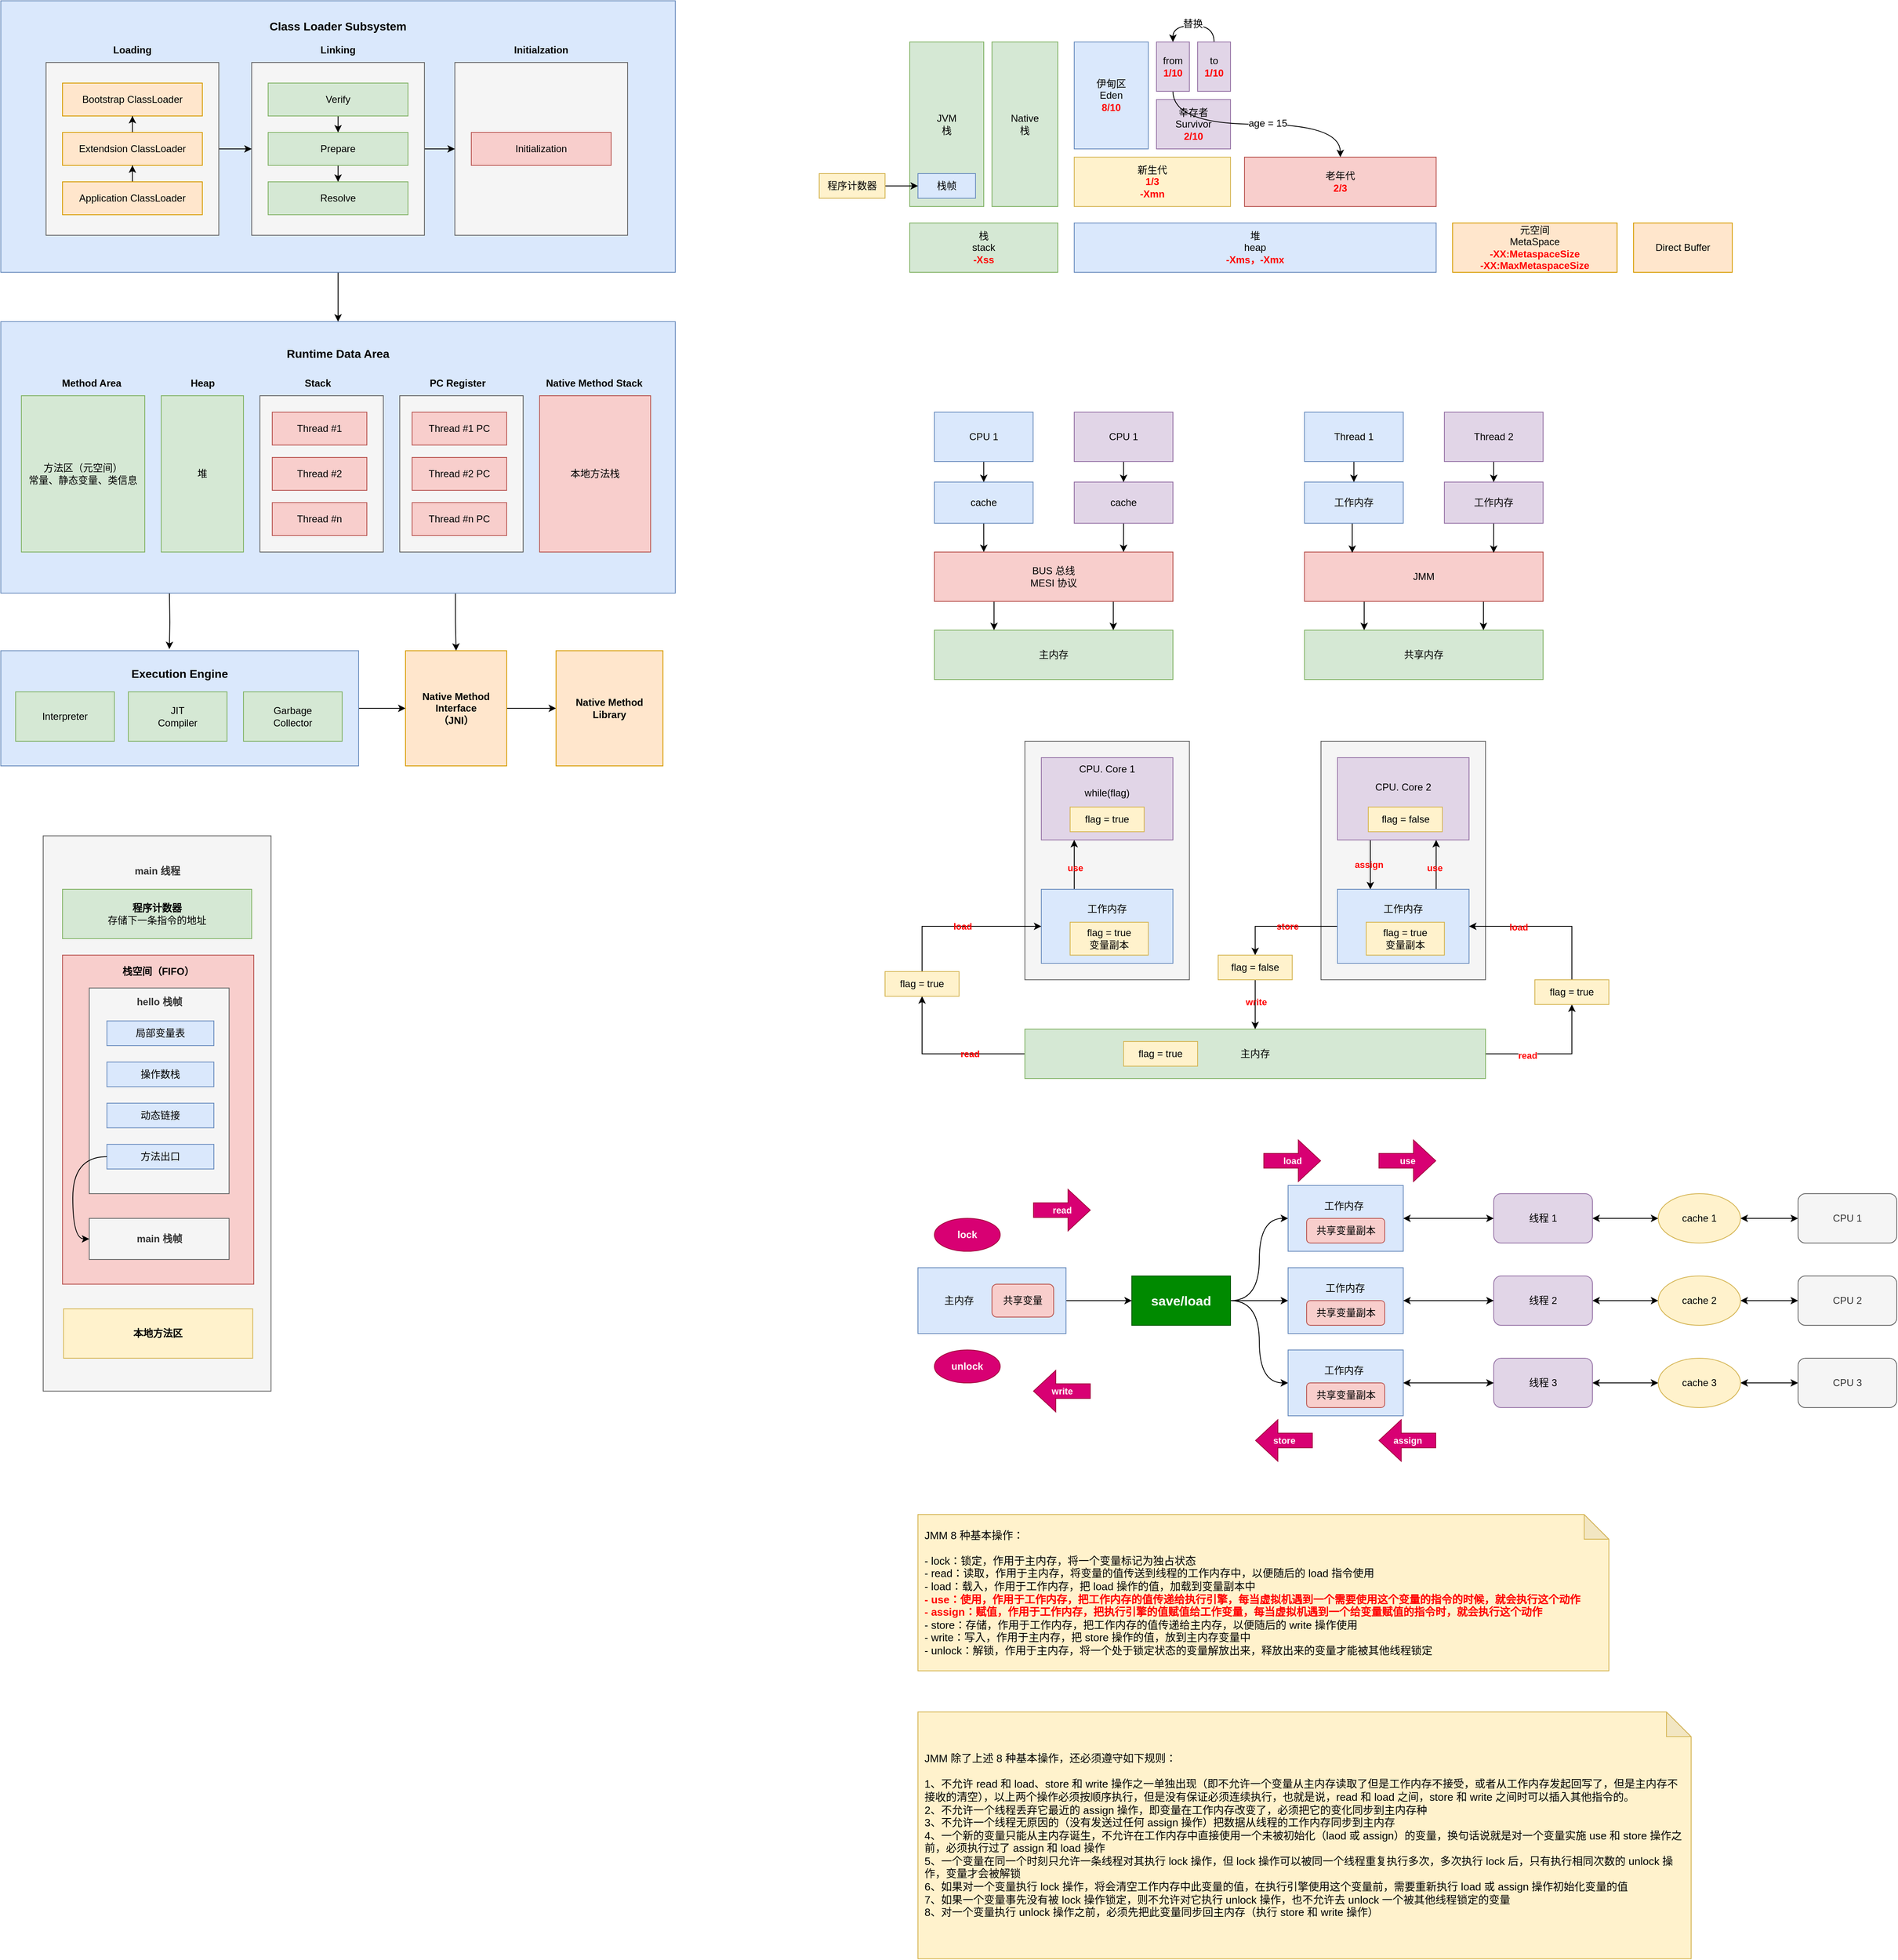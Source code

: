 <mxfile version="20.6.2" type="github">
  <diagram id="U2mbdFIcwTZRsRQhMx0o" name="Page-1">
    <mxGraphModel dx="3049" dy="862" grid="1" gridSize="10" guides="1" tooltips="1" connect="1" arrows="1" fold="1" page="1" pageScale="1" pageWidth="827" pageHeight="1169" math="0" shadow="0">
      <root>
        <mxCell id="0" />
        <mxCell id="1" parent="0" />
        <mxCell id="20GQ-8Ys5rRbFLzKuM8y-53" style="edgeStyle=orthogonalEdgeStyle;rounded=0;orthogonalLoop=1;jettySize=auto;html=1;exitX=1;exitY=0.5;exitDx=0;exitDy=0;fontSize=12;fontColor=#000000;" parent="1" source="20GQ-8Ys5rRbFLzKuM8y-49" target="20GQ-8Ys5rRbFLzKuM8y-51" edge="1">
          <mxGeometry relative="1" as="geometry" />
        </mxCell>
        <mxCell id="20GQ-8Ys5rRbFLzKuM8y-49" value="&lt;b&gt;&lt;font style=&quot;font-size: 14px;&quot;&gt;Execution Engine&lt;br&gt;&lt;br&gt;&lt;br&gt;&lt;br&gt;&lt;br&gt;&lt;br&gt;&lt;/font&gt;&lt;/b&gt;" style="rounded=0;whiteSpace=wrap;html=1;shadow=0;labelBackgroundColor=none;fontSize=12;fillColor=#dae8fc;strokeColor=#6c8ebf;" parent="1" vertex="1">
          <mxGeometry x="-965" y="890" width="435" height="140" as="geometry" />
        </mxCell>
        <mxCell id="20GQ-8Ys5rRbFLzKuM8y-50" style="edgeStyle=orthogonalEdgeStyle;rounded=0;orthogonalLoop=1;jettySize=auto;html=1;entryX=0.471;entryY=-0.014;entryDx=0;entryDy=0;fontSize=12;fontColor=#000000;entryPerimeter=0;" parent="1" target="20GQ-8Ys5rRbFLzKuM8y-49" edge="1">
          <mxGeometry relative="1" as="geometry">
            <mxPoint x="-760" y="820" as="sourcePoint" />
          </mxGeometry>
        </mxCell>
        <mxCell id="20GQ-8Ys5rRbFLzKuM8y-55" style="edgeStyle=orthogonalEdgeStyle;rounded=0;orthogonalLoop=1;jettySize=auto;html=1;fontSize=12;fontColor=#000000;exitX=0.674;exitY=1.002;exitDx=0;exitDy=0;exitPerimeter=0;" parent="1" source="20GQ-8Ys5rRbFLzKuM8y-43" target="20GQ-8Ys5rRbFLzKuM8y-51" edge="1">
          <mxGeometry relative="1" as="geometry">
            <mxPoint x="-410" y="820" as="sourcePoint" />
          </mxGeometry>
        </mxCell>
        <mxCell id="20GQ-8Ys5rRbFLzKuM8y-43" value="&lt;b&gt;&lt;font style=&quot;font-size: 14px;&quot;&gt;Runtime Data Area&lt;br&gt;&lt;br&gt;&lt;br&gt;&lt;br&gt;&lt;br&gt;&lt;br&gt;&lt;br&gt;&lt;br&gt;&lt;br&gt;&lt;br&gt;&lt;br&gt;&lt;br&gt;&lt;br&gt;&lt;br&gt;&lt;br&gt;&lt;br&gt;&lt;/font&gt;&lt;/b&gt;" style="rounded=0;whiteSpace=wrap;html=1;shadow=0;labelBackgroundColor=none;fontSize=12;fillColor=#dae8fc;strokeColor=#6c8ebf;" parent="1" vertex="1">
          <mxGeometry x="-965" y="490" width="820" height="330" as="geometry" />
        </mxCell>
        <mxCell id="20GQ-8Ys5rRbFLzKuM8y-44" style="edgeStyle=orthogonalEdgeStyle;rounded=0;orthogonalLoop=1;jettySize=auto;html=1;exitX=0.5;exitY=1;exitDx=0;exitDy=0;entryX=0.5;entryY=0;entryDx=0;entryDy=0;fontSize=12;fontColor=#000000;" parent="1" source="20GQ-8Ys5rRbFLzKuM8y-28" target="20GQ-8Ys5rRbFLzKuM8y-43" edge="1">
          <mxGeometry relative="1" as="geometry" />
        </mxCell>
        <mxCell id="20GQ-8Ys5rRbFLzKuM8y-28" value="&lt;b&gt;&lt;font style=&quot;font-size: 14px;&quot;&gt;Class Loader Subsystem&lt;br&gt;&lt;br&gt;&lt;br&gt;&lt;br&gt;&lt;br&gt;&lt;br&gt;&lt;br&gt;&lt;br&gt;&lt;br&gt;&lt;br&gt;&lt;br&gt;&lt;br&gt;&lt;br&gt;&lt;br&gt;&lt;br&gt;&lt;br&gt;&lt;br&gt;&lt;/font&gt;&lt;/b&gt;" style="rounded=0;whiteSpace=wrap;html=1;shadow=0;labelBackgroundColor=none;fontSize=12;fillColor=#dae8fc;strokeColor=#6c8ebf;" parent="1" vertex="1">
          <mxGeometry x="-965" y="100" width="820" height="330" as="geometry" />
        </mxCell>
        <mxCell id="20GQ-8Ys5rRbFLzKuM8y-21" value="" style="rounded=0;whiteSpace=wrap;html=1;labelBackgroundColor=none;fontSize=12;fillColor=#f5f5f5;fontColor=#333333;strokeColor=#666666;" parent="1" vertex="1">
          <mxGeometry x="-413" y="175" width="210" height="210" as="geometry" />
        </mxCell>
        <mxCell id="20GQ-8Ys5rRbFLzKuM8y-23" style="edgeStyle=orthogonalEdgeStyle;rounded=0;orthogonalLoop=1;jettySize=auto;html=1;exitX=1;exitY=0.5;exitDx=0;exitDy=0;fontSize=12;fontColor=#000000;" parent="1" source="20GQ-8Ys5rRbFLzKuM8y-20" target="20GQ-8Ys5rRbFLzKuM8y-21" edge="1">
          <mxGeometry relative="1" as="geometry" />
        </mxCell>
        <mxCell id="20GQ-8Ys5rRbFLzKuM8y-20" value="" style="rounded=0;whiteSpace=wrap;html=1;labelBackgroundColor=none;fontSize=12;fillColor=#f5f5f5;fontColor=#333333;strokeColor=#666666;" parent="1" vertex="1">
          <mxGeometry x="-660" y="175" width="210" height="210" as="geometry" />
        </mxCell>
        <mxCell id="20GQ-8Ys5rRbFLzKuM8y-22" style="edgeStyle=orthogonalEdgeStyle;rounded=0;orthogonalLoop=1;jettySize=auto;html=1;exitX=1;exitY=0.5;exitDx=0;exitDy=0;entryX=0;entryY=0.5;entryDx=0;entryDy=0;fontSize=12;fontColor=#000000;" parent="1" source="20GQ-8Ys5rRbFLzKuM8y-19" target="20GQ-8Ys5rRbFLzKuM8y-20" edge="1">
          <mxGeometry relative="1" as="geometry" />
        </mxCell>
        <mxCell id="20GQ-8Ys5rRbFLzKuM8y-19" value="L" style="rounded=0;whiteSpace=wrap;html=1;labelBackgroundColor=none;fontSize=12;fillColor=#f5f5f5;fontColor=#333333;strokeColor=#666666;" parent="1" vertex="1">
          <mxGeometry x="-910" y="175" width="210" height="210" as="geometry" />
        </mxCell>
        <mxCell id="Xb918L0yOFp29Q5SgB93-2" value="栈&lt;br&gt;stack&lt;br&gt;&lt;b&gt;&lt;font color=&quot;#ff0000&quot;&gt;-Xss&lt;/font&gt;&lt;/b&gt;" style="rounded=0;whiteSpace=wrap;html=1;fillColor=#d5e8d4;strokeColor=#82b366;" parent="1" vertex="1">
          <mxGeometry x="140" y="370" width="180" height="60" as="geometry" />
        </mxCell>
        <mxCell id="Xb918L0yOFp29Q5SgB93-3" value="堆&lt;br&gt;heap&lt;br&gt;&lt;b&gt;&lt;font color=&quot;#ff0000&quot;&gt;-Xms，-Xmx&lt;/font&gt;&lt;/b&gt;" style="rounded=0;whiteSpace=wrap;html=1;fillColor=#dae8fc;strokeColor=#6c8ebf;" parent="1" vertex="1">
          <mxGeometry x="340" y="370" width="440" height="60" as="geometry" />
        </mxCell>
        <mxCell id="Xb918L0yOFp29Q5SgB93-4" value="JVM&lt;br&gt;栈" style="rounded=0;whiteSpace=wrap;html=1;fillColor=#d5e8d4;strokeColor=#82b366;" parent="1" vertex="1">
          <mxGeometry x="140" y="150" width="90" height="200" as="geometry" />
        </mxCell>
        <mxCell id="Xb918L0yOFp29Q5SgB93-5" value="Native&lt;br&gt;栈" style="rounded=0;whiteSpace=wrap;html=1;fillColor=#d5e8d4;strokeColor=#82b366;" parent="1" vertex="1">
          <mxGeometry x="240" y="150" width="80" height="200" as="geometry" />
        </mxCell>
        <mxCell id="Xb918L0yOFp29Q5SgB93-7" value="栈帧" style="rounded=0;whiteSpace=wrap;html=1;fillColor=#dae8fc;strokeColor=#6c8ebf;" parent="1" vertex="1">
          <mxGeometry x="150" y="310" width="70" height="30" as="geometry" />
        </mxCell>
        <mxCell id="Xb918L0yOFp29Q5SgB93-9" style="edgeStyle=orthogonalEdgeStyle;rounded=0;orthogonalLoop=1;jettySize=auto;html=1;exitX=1;exitY=0.5;exitDx=0;exitDy=0;entryX=0;entryY=0.5;entryDx=0;entryDy=0;" parent="1" source="Xb918L0yOFp29Q5SgB93-8" target="Xb918L0yOFp29Q5SgB93-7" edge="1">
          <mxGeometry relative="1" as="geometry" />
        </mxCell>
        <mxCell id="Xb918L0yOFp29Q5SgB93-8" value="程序计数器" style="rounded=0;whiteSpace=wrap;html=1;fillColor=#fff2cc;strokeColor=#d6b656;" parent="1" vertex="1">
          <mxGeometry x="30" y="310" width="80" height="30" as="geometry" />
        </mxCell>
        <mxCell id="Xb918L0yOFp29Q5SgB93-10" value="元空间&lt;br&gt;MetaSpace&lt;br&gt;&lt;b&gt;&lt;font color=&quot;#ff0000&quot;&gt;-XX:MetaspaceSize&lt;br&gt;-XX:MaxMetaspaceSize&lt;/font&gt;&lt;/b&gt;" style="rounded=0;whiteSpace=wrap;html=1;fillColor=#ffe6cc;strokeColor=#d79b00;" parent="1" vertex="1">
          <mxGeometry x="800" y="370" width="200" height="60" as="geometry" />
        </mxCell>
        <mxCell id="Xb918L0yOFp29Q5SgB93-11" value="Direct Buffer" style="rounded=0;whiteSpace=wrap;html=1;fillColor=#ffe6cc;strokeColor=#d79b00;" parent="1" vertex="1">
          <mxGeometry x="1020" y="370" width="120" height="60" as="geometry" />
        </mxCell>
        <mxCell id="Xb918L0yOFp29Q5SgB93-12" value="新生代&lt;br&gt;&lt;b&gt;&lt;font color=&quot;#ff0000&quot;&gt;1/3&lt;br&gt;-Xmn&lt;br&gt;&lt;/font&gt;&lt;/b&gt;" style="rounded=0;whiteSpace=wrap;html=1;fillColor=#fff2cc;strokeColor=#d6b656;" parent="1" vertex="1">
          <mxGeometry x="340" y="290" width="190" height="60" as="geometry" />
        </mxCell>
        <mxCell id="Xb918L0yOFp29Q5SgB93-13" value="老年代&lt;br&gt;&lt;b&gt;&lt;font color=&quot;#ff0000&quot;&gt;2/3&lt;/font&gt;&lt;/b&gt;" style="rounded=0;whiteSpace=wrap;html=1;fillColor=#f8cecc;strokeColor=#b85450;" parent="1" vertex="1">
          <mxGeometry x="547" y="290" width="233" height="60" as="geometry" />
        </mxCell>
        <mxCell id="Xb918L0yOFp29Q5SgB93-14" value="伊甸区&lt;br&gt;Eden&lt;br&gt;&lt;b&gt;&lt;font color=&quot;#ff0000&quot;&gt;8/10&lt;/font&gt;&lt;/b&gt;" style="rounded=0;whiteSpace=wrap;html=1;fillColor=#dae8fc;strokeColor=#6c8ebf;" parent="1" vertex="1">
          <mxGeometry x="340" y="150" width="90" height="130" as="geometry" />
        </mxCell>
        <mxCell id="Xb918L0yOFp29Q5SgB93-15" value="幸存者&lt;br&gt;Survivor&lt;br&gt;&lt;b&gt;&lt;font color=&quot;#ff0000&quot;&gt;2/10&lt;/font&gt;&lt;/b&gt;" style="rounded=0;whiteSpace=wrap;html=1;fillColor=#e1d5e7;strokeColor=#9673a6;" parent="1" vertex="1">
          <mxGeometry x="440" y="220" width="90" height="60" as="geometry" />
        </mxCell>
        <mxCell id="20GQ-8Ys5rRbFLzKuM8y-58" style="edgeStyle=orthogonalEdgeStyle;rounded=0;orthogonalLoop=1;jettySize=auto;html=1;exitX=0.5;exitY=1;exitDx=0;exitDy=0;fontSize=12;fontColor=#000000;curved=1;" parent="1" source="Xb918L0yOFp29Q5SgB93-18" target="Xb918L0yOFp29Q5SgB93-13" edge="1">
          <mxGeometry relative="1" as="geometry" />
        </mxCell>
        <mxCell id="20GQ-8Ys5rRbFLzKuM8y-59" value="age = 15" style="edgeLabel;html=1;align=center;verticalAlign=middle;resizable=0;points=[];fontSize=12;fontColor=#000000;" parent="20GQ-8Ys5rRbFLzKuM8y-58" vertex="1" connectable="0">
          <mxGeometry x="0.095" y="1" relative="1" as="geometry">
            <mxPoint as="offset" />
          </mxGeometry>
        </mxCell>
        <mxCell id="Xb918L0yOFp29Q5SgB93-18" value="from&lt;br&gt;&lt;b&gt;&lt;font color=&quot;#ff0000&quot;&gt;1/10&lt;/font&gt;&lt;/b&gt;" style="rounded=0;whiteSpace=wrap;html=1;fillColor=#e1d5e7;strokeColor=#9673a6;" parent="1" vertex="1">
          <mxGeometry x="440" y="150" width="40" height="60" as="geometry" />
        </mxCell>
        <mxCell id="20GQ-8Ys5rRbFLzKuM8y-56" style="edgeStyle=orthogonalEdgeStyle;rounded=0;orthogonalLoop=1;jettySize=auto;html=1;exitX=0.5;exitY=0;exitDx=0;exitDy=0;entryX=0.5;entryY=0;entryDx=0;entryDy=0;fontSize=12;fontColor=#000000;curved=1;" parent="1" source="Xb918L0yOFp29Q5SgB93-19" target="Xb918L0yOFp29Q5SgB93-18" edge="1">
          <mxGeometry relative="1" as="geometry" />
        </mxCell>
        <mxCell id="20GQ-8Ys5rRbFLzKuM8y-57" value="替换" style="edgeLabel;html=1;align=center;verticalAlign=middle;resizable=0;points=[];fontSize=12;fontColor=#000000;" parent="20GQ-8Ys5rRbFLzKuM8y-56" vertex="1" connectable="0">
          <mxGeometry x="0.034" y="-2" relative="1" as="geometry">
            <mxPoint as="offset" />
          </mxGeometry>
        </mxCell>
        <mxCell id="Xb918L0yOFp29Q5SgB93-19" value="to&lt;br&gt;&lt;b&gt;&lt;font color=&quot;#ff0000&quot;&gt;1/10&lt;/font&gt;&lt;/b&gt;" style="rounded=0;whiteSpace=wrap;html=1;fillColor=#e1d5e7;strokeColor=#9673a6;" parent="1" vertex="1">
          <mxGeometry x="490" y="150" width="40" height="60" as="geometry" />
        </mxCell>
        <mxCell id="Qc0U8ui9A_1nA_hGlVjU-1" value="主内存" style="rounded=0;whiteSpace=wrap;html=1;fillColor=#d5e8d4;strokeColor=#82b366;" parent="1" vertex="1">
          <mxGeometry x="170" y="865" width="290" height="60" as="geometry" />
        </mxCell>
        <mxCell id="f3afOq_tZv7Hl5zE_q9m-5" style="edgeStyle=orthogonalEdgeStyle;rounded=0;orthogonalLoop=1;jettySize=auto;html=1;exitX=0.25;exitY=1;exitDx=0;exitDy=0;entryX=0.25;entryY=0;entryDx=0;entryDy=0;" edge="1" parent="1" source="Qc0U8ui9A_1nA_hGlVjU-2" target="Qc0U8ui9A_1nA_hGlVjU-1">
          <mxGeometry relative="1" as="geometry" />
        </mxCell>
        <mxCell id="f3afOq_tZv7Hl5zE_q9m-6" style="edgeStyle=orthogonalEdgeStyle;rounded=0;orthogonalLoop=1;jettySize=auto;html=1;exitX=0.75;exitY=1;exitDx=0;exitDy=0;entryX=0.75;entryY=0;entryDx=0;entryDy=0;" edge="1" parent="1" source="Qc0U8ui9A_1nA_hGlVjU-2" target="Qc0U8ui9A_1nA_hGlVjU-1">
          <mxGeometry relative="1" as="geometry" />
        </mxCell>
        <mxCell id="Qc0U8ui9A_1nA_hGlVjU-2" value="BUS 总线&lt;br&gt;MESI 协议" style="rounded=0;whiteSpace=wrap;html=1;fillColor=#f8cecc;strokeColor=#b85450;" parent="1" vertex="1">
          <mxGeometry x="170" y="770" width="290" height="60" as="geometry" />
        </mxCell>
        <mxCell id="f3afOq_tZv7Hl5zE_q9m-3" style="edgeStyle=orthogonalEdgeStyle;rounded=0;orthogonalLoop=1;jettySize=auto;html=1;exitX=0.5;exitY=1;exitDx=0;exitDy=0;entryX=0.207;entryY=0;entryDx=0;entryDy=0;entryPerimeter=0;" edge="1" parent="1" source="Qc0U8ui9A_1nA_hGlVjU-4" target="Qc0U8ui9A_1nA_hGlVjU-2">
          <mxGeometry relative="1" as="geometry" />
        </mxCell>
        <mxCell id="Qc0U8ui9A_1nA_hGlVjU-4" value="cache" style="rounded=0;whiteSpace=wrap;html=1;fillColor=#dae8fc;strokeColor=#6c8ebf;" parent="1" vertex="1">
          <mxGeometry x="170" y="685" width="120" height="50" as="geometry" />
        </mxCell>
        <mxCell id="f3afOq_tZv7Hl5zE_q9m-4" style="edgeStyle=orthogonalEdgeStyle;rounded=0;orthogonalLoop=1;jettySize=auto;html=1;exitX=0.5;exitY=1;exitDx=0;exitDy=0;entryX=0.793;entryY=0;entryDx=0;entryDy=0;entryPerimeter=0;" edge="1" parent="1" source="Qc0U8ui9A_1nA_hGlVjU-5" target="Qc0U8ui9A_1nA_hGlVjU-2">
          <mxGeometry relative="1" as="geometry" />
        </mxCell>
        <mxCell id="Qc0U8ui9A_1nA_hGlVjU-5" value="cache" style="rounded=0;whiteSpace=wrap;html=1;fillColor=#e1d5e7;strokeColor=#9673a6;" parent="1" vertex="1">
          <mxGeometry x="340" y="685" width="120" height="50" as="geometry" />
        </mxCell>
        <mxCell id="f3afOq_tZv7Hl5zE_q9m-1" style="edgeStyle=orthogonalEdgeStyle;rounded=0;orthogonalLoop=1;jettySize=auto;html=1;exitX=0.5;exitY=1;exitDx=0;exitDy=0;entryX=0.5;entryY=0;entryDx=0;entryDy=0;" edge="1" parent="1" source="Qc0U8ui9A_1nA_hGlVjU-6" target="Qc0U8ui9A_1nA_hGlVjU-4">
          <mxGeometry relative="1" as="geometry" />
        </mxCell>
        <mxCell id="Qc0U8ui9A_1nA_hGlVjU-6" value="CPU 1" style="rounded=0;whiteSpace=wrap;html=1;fillColor=#dae8fc;strokeColor=#6c8ebf;" parent="1" vertex="1">
          <mxGeometry x="170" y="600" width="120" height="60" as="geometry" />
        </mxCell>
        <mxCell id="f3afOq_tZv7Hl5zE_q9m-2" style="edgeStyle=orthogonalEdgeStyle;rounded=0;orthogonalLoop=1;jettySize=auto;html=1;exitX=0.5;exitY=1;exitDx=0;exitDy=0;entryX=0.5;entryY=0;entryDx=0;entryDy=0;" edge="1" parent="1" source="Qc0U8ui9A_1nA_hGlVjU-7" target="Qc0U8ui9A_1nA_hGlVjU-5">
          <mxGeometry relative="1" as="geometry" />
        </mxCell>
        <mxCell id="Qc0U8ui9A_1nA_hGlVjU-7" value="CPU 1" style="rounded=0;whiteSpace=wrap;html=1;fillColor=#e1d5e7;strokeColor=#9673a6;" parent="1" vertex="1">
          <mxGeometry x="340" y="600" width="120" height="60" as="geometry" />
        </mxCell>
        <mxCell id="Qc0U8ui9A_1nA_hGlVjU-8" value="共享内存" style="rounded=0;whiteSpace=wrap;html=1;fillColor=#d5e8d4;strokeColor=#82b366;" parent="1" vertex="1">
          <mxGeometry x="620" y="865" width="290" height="60" as="geometry" />
        </mxCell>
        <mxCell id="f3afOq_tZv7Hl5zE_q9m-11" style="edgeStyle=orthogonalEdgeStyle;rounded=0;orthogonalLoop=1;jettySize=auto;html=1;exitX=0.25;exitY=1;exitDx=0;exitDy=0;entryX=0.25;entryY=0;entryDx=0;entryDy=0;" edge="1" parent="1" source="Qc0U8ui9A_1nA_hGlVjU-9" target="Qc0U8ui9A_1nA_hGlVjU-8">
          <mxGeometry relative="1" as="geometry" />
        </mxCell>
        <mxCell id="f3afOq_tZv7Hl5zE_q9m-12" style="edgeStyle=orthogonalEdgeStyle;rounded=0;orthogonalLoop=1;jettySize=auto;html=1;exitX=0.75;exitY=1;exitDx=0;exitDy=0;entryX=0.75;entryY=0;entryDx=0;entryDy=0;" edge="1" parent="1" source="Qc0U8ui9A_1nA_hGlVjU-9" target="Qc0U8ui9A_1nA_hGlVjU-8">
          <mxGeometry relative="1" as="geometry" />
        </mxCell>
        <mxCell id="Qc0U8ui9A_1nA_hGlVjU-9" value="JMM" style="rounded=0;whiteSpace=wrap;html=1;fillColor=#f8cecc;strokeColor=#b85450;" parent="1" vertex="1">
          <mxGeometry x="620" y="770" width="290" height="60" as="geometry" />
        </mxCell>
        <mxCell id="f3afOq_tZv7Hl5zE_q9m-8" style="edgeStyle=orthogonalEdgeStyle;rounded=0;orthogonalLoop=1;jettySize=auto;html=1;exitX=0.5;exitY=1;exitDx=0;exitDy=0;entryX=0.2;entryY=0.017;entryDx=0;entryDy=0;entryPerimeter=0;" edge="1" parent="1" source="Qc0U8ui9A_1nA_hGlVjU-10" target="Qc0U8ui9A_1nA_hGlVjU-9">
          <mxGeometry relative="1" as="geometry" />
        </mxCell>
        <mxCell id="Qc0U8ui9A_1nA_hGlVjU-10" value="工作内存" style="rounded=0;whiteSpace=wrap;html=1;fillColor=#dae8fc;strokeColor=#6c8ebf;" parent="1" vertex="1">
          <mxGeometry x="620" y="685" width="120" height="50" as="geometry" />
        </mxCell>
        <mxCell id="f3afOq_tZv7Hl5zE_q9m-10" style="edgeStyle=orthogonalEdgeStyle;rounded=0;orthogonalLoop=1;jettySize=auto;html=1;exitX=0.5;exitY=1;exitDx=0;exitDy=0;entryX=0.793;entryY=0.017;entryDx=0;entryDy=0;entryPerimeter=0;" edge="1" parent="1" source="Qc0U8ui9A_1nA_hGlVjU-11" target="Qc0U8ui9A_1nA_hGlVjU-9">
          <mxGeometry relative="1" as="geometry" />
        </mxCell>
        <mxCell id="Qc0U8ui9A_1nA_hGlVjU-11" value="工作内存" style="rounded=0;whiteSpace=wrap;html=1;fillColor=#e1d5e7;strokeColor=#9673a6;" parent="1" vertex="1">
          <mxGeometry x="790" y="685" width="120" height="50" as="geometry" />
        </mxCell>
        <mxCell id="f3afOq_tZv7Hl5zE_q9m-7" style="edgeStyle=orthogonalEdgeStyle;rounded=0;orthogonalLoop=1;jettySize=auto;html=1;exitX=0.5;exitY=1;exitDx=0;exitDy=0;entryX=0.5;entryY=0;entryDx=0;entryDy=0;" edge="1" parent="1" source="Qc0U8ui9A_1nA_hGlVjU-12" target="Qc0U8ui9A_1nA_hGlVjU-10">
          <mxGeometry relative="1" as="geometry" />
        </mxCell>
        <mxCell id="Qc0U8ui9A_1nA_hGlVjU-12" value="Thread 1" style="rounded=0;whiteSpace=wrap;html=1;fillColor=#dae8fc;strokeColor=#6c8ebf;" parent="1" vertex="1">
          <mxGeometry x="620" y="600" width="120" height="60" as="geometry" />
        </mxCell>
        <mxCell id="f3afOq_tZv7Hl5zE_q9m-9" style="edgeStyle=orthogonalEdgeStyle;rounded=0;orthogonalLoop=1;jettySize=auto;html=1;exitX=0.5;exitY=1;exitDx=0;exitDy=0;entryX=0.5;entryY=0;entryDx=0;entryDy=0;" edge="1" parent="1" source="Qc0U8ui9A_1nA_hGlVjU-13" target="Qc0U8ui9A_1nA_hGlVjU-11">
          <mxGeometry relative="1" as="geometry" />
        </mxCell>
        <mxCell id="Qc0U8ui9A_1nA_hGlVjU-13" value="Thread 2" style="rounded=0;whiteSpace=wrap;html=1;fillColor=#e1d5e7;strokeColor=#9673a6;" parent="1" vertex="1">
          <mxGeometry x="790" y="600" width="120" height="60" as="geometry" />
        </mxCell>
        <mxCell id="Qc0U8ui9A_1nA_hGlVjU-65" value="&lt;div class=&quot;mind-clipboard&quot; style=&quot;font-size: 13px;&quot;&gt;&lt;div style=&quot;font-size: 13px;&quot;&gt;JMM 8 种基本操作：&lt;/div&gt;&lt;div style=&quot;font-size: 13px;&quot;&gt;&lt;br style=&quot;font-size: 13px;&quot;&gt;&lt;/div&gt;- lock：锁定，作用于主内存，将一个变量标记为独占状态&lt;div style=&quot;font-size: 13px;&quot;&gt;- read：读取，作用于主内存，将变量的值传送到线程的工作内存中，以便随后的 load 指令使用&lt;/div&gt;&lt;div style=&quot;font-size: 13px;&quot;&gt;- load：载入，作用于工作内存，把 load 操作的值，加载到变量副本中&lt;/div&gt;&lt;div style=&quot;font-size: 13px;&quot;&gt;&lt;b&gt;&lt;font color=&quot;#ff0000&quot;&gt;- use：使用，作用于工作内存，把工作内存的值传递给执行引擎，每当虚拟机遇到一个需要使用这个变量的指令的时候，就会执行这个动作&lt;/font&gt;&lt;/b&gt;&lt;/div&gt;&lt;div style=&quot;font-size: 13px;&quot;&gt;&lt;b&gt;&lt;font color=&quot;#ff0000&quot;&gt;- assign：赋值，作用于工作内存，把执行引擎的值赋值给工作变量，每当虚拟机遇到一个给变量赋值的指令时，就会执行这个动作&lt;/font&gt;&lt;/b&gt;&lt;/div&gt;&lt;div style=&quot;font-size: 13px;&quot;&gt;- store：存储，作用于工作内存，把工作内存的值传递给主内存，以便随后的 write 操作使用&lt;/div&gt;&lt;div style=&quot;font-size: 13px;&quot;&gt;- write：写入，作用于主内存，把 store 操作的值，放到主内存变量中&lt;/div&gt;&lt;div style=&quot;font-size: 13px;&quot;&gt;- unlock：解锁，作用于主内存，将一个处于锁定状态的变量解放出来，释放出来的变量才能被其他线程锁定&lt;/div&gt;&lt;/div&gt;" style="shape=note;whiteSpace=wrap;html=1;backgroundOutline=1;darkOpacity=0.05;shadow=0;fontFamily=Helvetica;fillColor=#fff2cc;strokeColor=#d6b656;align=left;spacing=8;fontSize=13;" parent="1" vertex="1">
          <mxGeometry x="150" y="1940" width="840" height="190" as="geometry" />
        </mxCell>
        <mxCell id="Qc0U8ui9A_1nA_hGlVjU-66" value="&lt;div class=&quot;mind-clipboard&quot; style=&quot;font-size: 13px;&quot;&gt;JMM 除了上述 8 种基本操作，还必须遵守如下规则：&lt;div style=&quot;font-size: 13px;&quot;&gt;&lt;br style=&quot;font-size: 13px;&quot;&gt;&lt;/div&gt;&lt;div style=&quot;font-size: 13px;&quot;&gt;1、不允许 read 和 load、store 和 write 操作之一单独出现（即不允许一个变量从主内存读取了但是工作内存不接受，或者从工作内存发起回写了，但是主内存不接收的清空），以上两个操作必须按顺序执行，但是没有保证必须连续执行，也就是说，read 和 load 之间，store 和 write 之间时可以插入其他指令的。&lt;/div&gt;&lt;div style=&quot;font-size: 13px;&quot;&gt;2、不允许一个线程丢弃它最近的 assign 操作，即变量在工作内存改变了，必须把它的变化同步到主内存种&lt;/div&gt;&lt;div style=&quot;font-size: 13px;&quot;&gt;3、不允许一个线程无原因的（没有发送过任何 assign 操作）把数据从线程的工作内存同步到主内存&lt;/div&gt;&lt;div style=&quot;font-size: 13px;&quot;&gt;4、一个新的变量只能从主内存诞生，不允许在工作内存中直接使用一个未被初始化（laod 或 assign）的变量，换句话说就是对一个变量实施 use 和 store 操作之前，必须执行过了 assign 和 load 操作&lt;/div&gt;&lt;div style=&quot;font-size: 13px;&quot;&gt;5、一个变量在同一个时刻只允许一条线程对其执行 lock 操作，但 lock 操作可以被同一个线程重复执行多次，多次执行 lock 后，只有执行相同次数的 unlock 操作，变量才会被解锁&lt;/div&gt;&lt;div style=&quot;font-size: 13px;&quot;&gt;6、如果对一个变量执行 lock 操作，将会清空工作内存中此变量的值，在执行引擎使用这个变量前，需要重新执行 load 或 assign 操作初始化变量的值&lt;/div&gt;&lt;div style=&quot;font-size: 13px;&quot;&gt;7、如果一个变量事先没有被 lock 操作锁定，则不允许对它执行 unlock 操作，也不允许去 unlock 一个被其他线程锁定的变量&lt;/div&gt;&lt;div style=&quot;font-size: 13px;&quot;&gt;8、对一个变量执行 unlock 操作之前，必须先把此变量同步回主内存（执行 store 和 write 操作）&lt;/div&gt;&lt;/div&gt;" style="shape=note;whiteSpace=wrap;html=1;backgroundOutline=1;darkOpacity=0.05;shadow=0;fontFamily=Helvetica;align=left;spacing=8;fillColor=#fff2cc;strokeColor=#d6b656;fontSize=13;" parent="1" vertex="1">
          <mxGeometry x="150" y="2180" width="940" height="300" as="geometry" />
        </mxCell>
        <mxCell id="Qc0U8ui9A_1nA_hGlVjU-112" style="edgeStyle=orthogonalEdgeStyle;rounded=0;orthogonalLoop=1;jettySize=auto;html=1;exitX=0;exitY=0.5;exitDx=0;exitDy=0;fontFamily=Helvetica;fontColor=#000000;entryX=0.5;entryY=1;entryDx=0;entryDy=0;" parent="1" source="Qc0U8ui9A_1nA_hGlVjU-94" target="Qc0U8ui9A_1nA_hGlVjU-113" edge="1">
          <mxGeometry relative="1" as="geometry">
            <mxPoint x="150" y="1330" as="targetPoint" />
          </mxGeometry>
        </mxCell>
        <mxCell id="Qc0U8ui9A_1nA_hGlVjU-115" value="read" style="edgeLabel;html=1;align=center;verticalAlign=middle;resizable=0;points=[];fontFamily=Helvetica;fontColor=#FF0000;fontStyle=1;labelBackgroundColor=none;" parent="Qc0U8ui9A_1nA_hGlVjU-112" vertex="1" connectable="0">
          <mxGeometry x="-0.313" relative="1" as="geometry">
            <mxPoint as="offset" />
          </mxGeometry>
        </mxCell>
        <mxCell id="Qc0U8ui9A_1nA_hGlVjU-128" value="" style="edgeStyle=orthogonalEdgeStyle;rounded=0;orthogonalLoop=1;jettySize=auto;html=1;exitX=1;exitY=0.5;exitDx=0;exitDy=0;entryX=0.5;entryY=1;entryDx=0;entryDy=0;fontFamily=Helvetica;fontColor=#000000;" parent="1" source="Qc0U8ui9A_1nA_hGlVjU-94" target="Qc0U8ui9A_1nA_hGlVjU-127" edge="1">
          <mxGeometry x="-0.394" relative="1" as="geometry">
            <mxPoint as="offset" />
          </mxGeometry>
        </mxCell>
        <mxCell id="Qc0U8ui9A_1nA_hGlVjU-145" value="read" style="edgeLabel;html=1;align=center;verticalAlign=middle;resizable=0;points=[];fontFamily=Helvetica;fontColor=#FF0000;fontStyle=1" parent="Qc0U8ui9A_1nA_hGlVjU-128" vertex="1" connectable="0">
          <mxGeometry x="-0.382" y="-2" relative="1" as="geometry">
            <mxPoint as="offset" />
          </mxGeometry>
        </mxCell>
        <mxCell id="Qc0U8ui9A_1nA_hGlVjU-94" value="主内存" style="rounded=0;whiteSpace=wrap;html=1;fillColor=#d5e8d4;strokeColor=#82b366;" parent="1" vertex="1">
          <mxGeometry x="280" y="1350" width="560" height="60" as="geometry" />
        </mxCell>
        <mxCell id="Qc0U8ui9A_1nA_hGlVjU-107" value="" style="rounded=0;whiteSpace=wrap;html=1;shadow=0;fontFamily=Helvetica;fontColor=#333333;fillColor=#f5f5f5;strokeColor=#666666;" parent="1" vertex="1">
          <mxGeometry x="280" y="1000" width="200" height="290" as="geometry" />
        </mxCell>
        <mxCell id="Qc0U8ui9A_1nA_hGlVjU-108" value="CPU. Core 1&lt;br&gt;&lt;br&gt;while(flag)&lt;br&gt;&lt;br&gt;&lt;br&gt;&lt;br&gt;" style="rounded=0;whiteSpace=wrap;html=1;shadow=0;fontFamily=Helvetica;fillColor=#e1d5e7;strokeColor=#9673a6;" parent="1" vertex="1">
          <mxGeometry x="300" y="1020" width="160" height="100" as="geometry" />
        </mxCell>
        <mxCell id="Qc0U8ui9A_1nA_hGlVjU-117" style="edgeStyle=orthogonalEdgeStyle;rounded=0;orthogonalLoop=1;jettySize=auto;html=1;exitX=0.25;exitY=0;exitDx=0;exitDy=0;entryX=0.25;entryY=1;entryDx=0;entryDy=0;fontFamily=Helvetica;fontColor=#000000;" parent="1" source="Qc0U8ui9A_1nA_hGlVjU-109" target="Qc0U8ui9A_1nA_hGlVjU-108" edge="1">
          <mxGeometry relative="1" as="geometry" />
        </mxCell>
        <mxCell id="Qc0U8ui9A_1nA_hGlVjU-118" value="use" style="edgeLabel;html=1;align=center;verticalAlign=middle;resizable=0;points=[];fontFamily=Helvetica;fontColor=#FF0000;fontStyle=1;labelBackgroundColor=none;" parent="Qc0U8ui9A_1nA_hGlVjU-117" vertex="1" connectable="0">
          <mxGeometry x="-0.133" y="-1" relative="1" as="geometry">
            <mxPoint as="offset" />
          </mxGeometry>
        </mxCell>
        <mxCell id="Qc0U8ui9A_1nA_hGlVjU-109" value="工作内存&lt;br&gt;&lt;br&gt;&lt;br&gt;&lt;br&gt;" style="rounded=0;whiteSpace=wrap;html=1;shadow=0;fontFamily=Helvetica;fillColor=#dae8fc;strokeColor=#6c8ebf;" parent="1" vertex="1">
          <mxGeometry x="300" y="1180" width="160" height="90" as="geometry" />
        </mxCell>
        <mxCell id="Qc0U8ui9A_1nA_hGlVjU-110" value="flag = true&lt;br&gt;变量副本" style="rounded=0;whiteSpace=wrap;html=1;shadow=0;fontFamily=Helvetica;fillColor=#fff2cc;strokeColor=#d6b656;" parent="1" vertex="1">
          <mxGeometry x="335" y="1220" width="95" height="40" as="geometry" />
        </mxCell>
        <mxCell id="Qc0U8ui9A_1nA_hGlVjU-111" value="flag = true" style="rounded=0;whiteSpace=wrap;html=1;shadow=0;fontFamily=Helvetica;fillColor=#fff2cc;strokeColor=#d6b656;" parent="1" vertex="1">
          <mxGeometry x="400" y="1365" width="90" height="30" as="geometry" />
        </mxCell>
        <mxCell id="Qc0U8ui9A_1nA_hGlVjU-114" style="edgeStyle=orthogonalEdgeStyle;rounded=0;orthogonalLoop=1;jettySize=auto;html=1;exitX=0.5;exitY=0;exitDx=0;exitDy=0;entryX=0;entryY=0.5;entryDx=0;entryDy=0;fontFamily=Helvetica;fontColor=#000000;" parent="1" source="Qc0U8ui9A_1nA_hGlVjU-113" target="Qc0U8ui9A_1nA_hGlVjU-109" edge="1">
          <mxGeometry relative="1" as="geometry" />
        </mxCell>
        <mxCell id="Qc0U8ui9A_1nA_hGlVjU-116" value="load" style="edgeLabel;html=1;align=center;verticalAlign=middle;resizable=0;points=[];fontFamily=Helvetica;fontColor=#FF0000;fontStyle=1;labelBackgroundColor=none;" parent="Qc0U8ui9A_1nA_hGlVjU-114" vertex="1" connectable="0">
          <mxGeometry x="0.04" relative="1" as="geometry">
            <mxPoint as="offset" />
          </mxGeometry>
        </mxCell>
        <mxCell id="Qc0U8ui9A_1nA_hGlVjU-113" value="flag = true" style="rounded=0;whiteSpace=wrap;html=1;shadow=0;fontFamily=Helvetica;fillColor=#fff2cc;strokeColor=#d6b656;" parent="1" vertex="1">
          <mxGeometry x="110" y="1280" width="90" height="30" as="geometry" />
        </mxCell>
        <mxCell id="Qc0U8ui9A_1nA_hGlVjU-119" value="flag = true" style="rounded=0;whiteSpace=wrap;html=1;shadow=0;fontFamily=Helvetica;fillColor=#fff2cc;strokeColor=#d6b656;" parent="1" vertex="1">
          <mxGeometry x="335" y="1080" width="90" height="30" as="geometry" />
        </mxCell>
        <mxCell id="Qc0U8ui9A_1nA_hGlVjU-120" value="" style="rounded=0;whiteSpace=wrap;html=1;shadow=0;fontFamily=Helvetica;fontColor=#333333;fillColor=#f5f5f5;strokeColor=#666666;" parent="1" vertex="1">
          <mxGeometry x="640" y="1000" width="200" height="290" as="geometry" />
        </mxCell>
        <mxCell id="Qc0U8ui9A_1nA_hGlVjU-134" style="edgeStyle=orthogonalEdgeStyle;rounded=0;orthogonalLoop=1;jettySize=auto;html=1;exitX=0.25;exitY=1;exitDx=0;exitDy=0;entryX=0.25;entryY=0;entryDx=0;entryDy=0;fontFamily=Helvetica;fontColor=#000000;" parent="1" source="Qc0U8ui9A_1nA_hGlVjU-121" target="Qc0U8ui9A_1nA_hGlVjU-124" edge="1">
          <mxGeometry relative="1" as="geometry" />
        </mxCell>
        <mxCell id="Qc0U8ui9A_1nA_hGlVjU-135" value="assign" style="edgeLabel;html=1;align=center;verticalAlign=middle;resizable=0;points=[];fontFamily=Helvetica;fontColor=#FF0000;labelBackgroundColor=none;fontStyle=1" parent="Qc0U8ui9A_1nA_hGlVjU-134" vertex="1" connectable="0">
          <mxGeometry y="-2" relative="1" as="geometry">
            <mxPoint as="offset" />
          </mxGeometry>
        </mxCell>
        <mxCell id="Qc0U8ui9A_1nA_hGlVjU-121" value="CPU. Core 2&lt;br&gt;&lt;br&gt;&lt;br&gt;" style="rounded=0;whiteSpace=wrap;html=1;shadow=0;fontFamily=Helvetica;fillColor=#e1d5e7;strokeColor=#9673a6;" parent="1" vertex="1">
          <mxGeometry x="660" y="1020" width="160" height="100" as="geometry" />
        </mxCell>
        <mxCell id="Qc0U8ui9A_1nA_hGlVjU-132" style="edgeStyle=orthogonalEdgeStyle;rounded=0;orthogonalLoop=1;jettySize=auto;html=1;exitX=0.75;exitY=0;exitDx=0;exitDy=0;entryX=0.75;entryY=1;entryDx=0;entryDy=0;fontFamily=Helvetica;fontColor=#000000;" parent="1" source="Qc0U8ui9A_1nA_hGlVjU-124" target="Qc0U8ui9A_1nA_hGlVjU-121" edge="1">
          <mxGeometry relative="1" as="geometry" />
        </mxCell>
        <mxCell id="Qc0U8ui9A_1nA_hGlVjU-133" value="use" style="edgeLabel;html=1;align=center;verticalAlign=middle;resizable=0;points=[];fontFamily=Helvetica;fontColor=#FF0000;labelBackgroundColor=none;fontStyle=1" parent="Qc0U8ui9A_1nA_hGlVjU-132" vertex="1" connectable="0">
          <mxGeometry x="-0.133" y="2" relative="1" as="geometry">
            <mxPoint as="offset" />
          </mxGeometry>
        </mxCell>
        <mxCell id="Qc0U8ui9A_1nA_hGlVjU-138" style="edgeStyle=orthogonalEdgeStyle;rounded=0;orthogonalLoop=1;jettySize=auto;html=1;exitX=0;exitY=0.5;exitDx=0;exitDy=0;entryX=0.5;entryY=0;entryDx=0;entryDy=0;fontFamily=Helvetica;fontColor=#000000;" parent="1" source="Qc0U8ui9A_1nA_hGlVjU-124" target="Qc0U8ui9A_1nA_hGlVjU-137" edge="1">
          <mxGeometry relative="1" as="geometry" />
        </mxCell>
        <mxCell id="Qc0U8ui9A_1nA_hGlVjU-140" value="store" style="edgeLabel;html=1;align=center;verticalAlign=middle;resizable=0;points=[];fontFamily=Helvetica;fontColor=#FF0000;labelBackgroundColor=none;fontStyle=1" parent="Qc0U8ui9A_1nA_hGlVjU-138" vertex="1" connectable="0">
          <mxGeometry x="-0.096" relative="1" as="geometry">
            <mxPoint as="offset" />
          </mxGeometry>
        </mxCell>
        <mxCell id="Qc0U8ui9A_1nA_hGlVjU-124" value="工作内存&lt;br&gt;&lt;br&gt;&lt;br&gt;&lt;br&gt;" style="rounded=0;whiteSpace=wrap;html=1;shadow=0;fontFamily=Helvetica;fillColor=#dae8fc;strokeColor=#6c8ebf;" parent="1" vertex="1">
          <mxGeometry x="660" y="1180" width="160" height="90" as="geometry" />
        </mxCell>
        <mxCell id="Qc0U8ui9A_1nA_hGlVjU-125" value="flag = true&lt;br&gt;变量副本" style="rounded=0;whiteSpace=wrap;html=1;shadow=0;fontFamily=Helvetica;fillColor=#fff2cc;strokeColor=#d6b656;" parent="1" vertex="1">
          <mxGeometry x="695" y="1220" width="95" height="40" as="geometry" />
        </mxCell>
        <mxCell id="Qc0U8ui9A_1nA_hGlVjU-126" value="flag = false" style="rounded=0;whiteSpace=wrap;html=1;shadow=0;fontFamily=Helvetica;fillColor=#fff2cc;strokeColor=#d6b656;" parent="1" vertex="1">
          <mxGeometry x="697.5" y="1080" width="90" height="30" as="geometry" />
        </mxCell>
        <mxCell id="Qc0U8ui9A_1nA_hGlVjU-129" style="edgeStyle=orthogonalEdgeStyle;rounded=0;orthogonalLoop=1;jettySize=auto;html=1;exitX=0.5;exitY=0;exitDx=0;exitDy=0;entryX=1;entryY=0.5;entryDx=0;entryDy=0;fontFamily=Helvetica;fontColor=#000000;" parent="1" source="Qc0U8ui9A_1nA_hGlVjU-127" target="Qc0U8ui9A_1nA_hGlVjU-124" edge="1">
          <mxGeometry relative="1" as="geometry" />
        </mxCell>
        <mxCell id="Qc0U8ui9A_1nA_hGlVjU-130" value="load" style="edgeLabel;html=1;align=center;verticalAlign=middle;resizable=0;points=[];fontFamily=Helvetica;fontColor=#FF0000;labelBackgroundColor=none;fontStyle=1" parent="Qc0U8ui9A_1nA_hGlVjU-129" vertex="1" connectable="0">
          <mxGeometry x="0.368" y="1" relative="1" as="geometry">
            <mxPoint as="offset" />
          </mxGeometry>
        </mxCell>
        <mxCell id="Qc0U8ui9A_1nA_hGlVjU-127" value="flag = true" style="rounded=0;whiteSpace=wrap;html=1;shadow=0;fontFamily=Helvetica;fillColor=#fff2cc;strokeColor=#d6b656;" parent="1" vertex="1">
          <mxGeometry x="900" y="1290" width="90" height="30" as="geometry" />
        </mxCell>
        <mxCell id="Qc0U8ui9A_1nA_hGlVjU-139" style="edgeStyle=orthogonalEdgeStyle;rounded=0;orthogonalLoop=1;jettySize=auto;html=1;exitX=0.5;exitY=1;exitDx=0;exitDy=0;entryX=0.5;entryY=0;entryDx=0;entryDy=0;fontFamily=Helvetica;fontColor=#000000;" parent="1" source="Qc0U8ui9A_1nA_hGlVjU-137" target="Qc0U8ui9A_1nA_hGlVjU-94" edge="1">
          <mxGeometry relative="1" as="geometry" />
        </mxCell>
        <mxCell id="Qc0U8ui9A_1nA_hGlVjU-142" value="write" style="edgeLabel;html=1;align=center;verticalAlign=middle;resizable=0;points=[];fontFamily=Helvetica;fontColor=#FF0000;labelBackgroundColor=none;fontStyle=1" parent="Qc0U8ui9A_1nA_hGlVjU-139" vertex="1" connectable="0">
          <mxGeometry x="-0.1" y="1" relative="1" as="geometry">
            <mxPoint as="offset" />
          </mxGeometry>
        </mxCell>
        <mxCell id="Qc0U8ui9A_1nA_hGlVjU-137" value="flag = false" style="rounded=0;whiteSpace=wrap;html=1;shadow=0;fontFamily=Helvetica;fillColor=#fff2cc;strokeColor=#d6b656;" parent="1" vertex="1">
          <mxGeometry x="515" y="1260" width="90" height="30" as="geometry" />
        </mxCell>
        <mxCell id="20GQ-8Ys5rRbFLzKuM8y-1" value="&lt;font color=&quot;#000000&quot;&gt;堆&lt;br&gt;&lt;/font&gt;" style="rounded=0;whiteSpace=wrap;html=1;labelBackgroundColor=none;fontSize=12;fillColor=#d5e8d4;strokeColor=#82b366;" parent="1" vertex="1">
          <mxGeometry x="-770" y="580" width="100" height="190" as="geometry" />
        </mxCell>
        <mxCell id="20GQ-8Ys5rRbFLzKuM8y-4" value="&lt;font color=&quot;#000000&quot;&gt;方法区（元空间）&lt;br&gt;常量、静态变量、类信息&lt;br&gt;&lt;/font&gt;" style="rounded=0;whiteSpace=wrap;html=1;labelBackgroundColor=none;fontSize=12;fillColor=#d5e8d4;strokeColor=#82b366;" parent="1" vertex="1">
          <mxGeometry x="-940" y="580" width="150" height="190" as="geometry" />
        </mxCell>
        <mxCell id="20GQ-8Ys5rRbFLzKuM8y-6" value="Bootstrap ClassLoader" style="rounded=0;whiteSpace=wrap;html=1;labelBackgroundColor=none;fontSize=12;fillColor=#ffe6cc;strokeColor=#d79b00;" parent="1" vertex="1">
          <mxGeometry x="-890" y="200" width="170" height="40" as="geometry" />
        </mxCell>
        <mxCell id="20GQ-8Ys5rRbFLzKuM8y-17" style="edgeStyle=orthogonalEdgeStyle;rounded=0;orthogonalLoop=1;jettySize=auto;html=1;exitX=0.5;exitY=0;exitDx=0;exitDy=0;fontSize=12;fontColor=#000000;" parent="1" source="20GQ-8Ys5rRbFLzKuM8y-7" target="20GQ-8Ys5rRbFLzKuM8y-6" edge="1">
          <mxGeometry relative="1" as="geometry" />
        </mxCell>
        <mxCell id="20GQ-8Ys5rRbFLzKuM8y-7" value="Extendsion ClassLoader" style="rounded=0;whiteSpace=wrap;html=1;labelBackgroundColor=none;fontSize=12;fillColor=#ffe6cc;strokeColor=#d79b00;" parent="1" vertex="1">
          <mxGeometry x="-890" y="260" width="170" height="40" as="geometry" />
        </mxCell>
        <mxCell id="20GQ-8Ys5rRbFLzKuM8y-16" style="edgeStyle=orthogonalEdgeStyle;rounded=0;orthogonalLoop=1;jettySize=auto;html=1;exitX=0.5;exitY=0;exitDx=0;exitDy=0;fontSize=12;fontColor=#000000;" parent="1" source="20GQ-8Ys5rRbFLzKuM8y-8" target="20GQ-8Ys5rRbFLzKuM8y-7" edge="1">
          <mxGeometry relative="1" as="geometry" />
        </mxCell>
        <mxCell id="20GQ-8Ys5rRbFLzKuM8y-8" value="Application ClassLoader" style="rounded=0;whiteSpace=wrap;html=1;labelBackgroundColor=none;fontSize=12;fillColor=#ffe6cc;strokeColor=#d79b00;" parent="1" vertex="1">
          <mxGeometry x="-890" y="320" width="170" height="40" as="geometry" />
        </mxCell>
        <mxCell id="20GQ-8Ys5rRbFLzKuM8y-14" style="edgeStyle=orthogonalEdgeStyle;rounded=0;orthogonalLoop=1;jettySize=auto;html=1;exitX=0.5;exitY=1;exitDx=0;exitDy=0;fontSize=12;fontColor=#000000;" parent="1" source="20GQ-8Ys5rRbFLzKuM8y-9" target="20GQ-8Ys5rRbFLzKuM8y-12" edge="1">
          <mxGeometry relative="1" as="geometry" />
        </mxCell>
        <mxCell id="20GQ-8Ys5rRbFLzKuM8y-9" value="Verify" style="rounded=0;whiteSpace=wrap;html=1;labelBackgroundColor=none;fontSize=12;fillColor=#d5e8d4;strokeColor=#82b366;" parent="1" vertex="1">
          <mxGeometry x="-640" y="200" width="170" height="40" as="geometry" />
        </mxCell>
        <mxCell id="20GQ-8Ys5rRbFLzKuM8y-15" style="edgeStyle=orthogonalEdgeStyle;rounded=0;orthogonalLoop=1;jettySize=auto;html=1;exitX=0.5;exitY=1;exitDx=0;exitDy=0;fontSize=12;fontColor=#000000;" parent="1" source="20GQ-8Ys5rRbFLzKuM8y-12" target="20GQ-8Ys5rRbFLzKuM8y-13" edge="1">
          <mxGeometry relative="1" as="geometry" />
        </mxCell>
        <mxCell id="20GQ-8Ys5rRbFLzKuM8y-12" value="Prepare" style="rounded=0;whiteSpace=wrap;html=1;labelBackgroundColor=none;fontSize=12;fillColor=#d5e8d4;strokeColor=#82b366;" parent="1" vertex="1">
          <mxGeometry x="-640" y="260" width="170" height="40" as="geometry" />
        </mxCell>
        <mxCell id="20GQ-8Ys5rRbFLzKuM8y-13" value="Resolve" style="rounded=0;whiteSpace=wrap;html=1;labelBackgroundColor=none;fontSize=12;fillColor=#d5e8d4;strokeColor=#82b366;" parent="1" vertex="1">
          <mxGeometry x="-640" y="320" width="170" height="40" as="geometry" />
        </mxCell>
        <mxCell id="20GQ-8Ys5rRbFLzKuM8y-18" value="Initialization" style="rounded=0;whiteSpace=wrap;html=1;labelBackgroundColor=none;fontSize=12;fillColor=#f8cecc;strokeColor=#b85450;" parent="1" vertex="1">
          <mxGeometry x="-393" y="260" width="170" height="40" as="geometry" />
        </mxCell>
        <mxCell id="20GQ-8Ys5rRbFLzKuM8y-24" value="Loading" style="text;html=1;strokeColor=none;fillColor=none;align=center;verticalAlign=middle;whiteSpace=wrap;rounded=0;labelBackgroundColor=none;fontSize=12;fontColor=#000000;fontStyle=1" parent="1" vertex="1">
          <mxGeometry x="-835" y="145" width="60" height="30" as="geometry" />
        </mxCell>
        <mxCell id="20GQ-8Ys5rRbFLzKuM8y-25" value="Linking" style="text;html=1;strokeColor=none;fillColor=none;align=center;verticalAlign=middle;whiteSpace=wrap;rounded=0;labelBackgroundColor=none;fontSize=12;fontColor=#000000;fontStyle=1" parent="1" vertex="1">
          <mxGeometry x="-585" y="145" width="60" height="30" as="geometry" />
        </mxCell>
        <mxCell id="20GQ-8Ys5rRbFLzKuM8y-26" value="Initialzation" style="text;html=1;strokeColor=none;fillColor=none;align=center;verticalAlign=middle;whiteSpace=wrap;rounded=0;labelBackgroundColor=none;fontSize=12;fontColor=#000000;fontStyle=1" parent="1" vertex="1">
          <mxGeometry x="-352" y="145" width="88" height="30" as="geometry" />
        </mxCell>
        <mxCell id="20GQ-8Ys5rRbFLzKuM8y-29" value="&lt;font color=&quot;#000000&quot;&gt;&lt;br&gt;&lt;/font&gt;" style="rounded=0;whiteSpace=wrap;html=1;labelBackgroundColor=none;fontSize=12;fontColor=#333333;fillColor=#f5f5f5;strokeColor=#666666;" parent="1" vertex="1">
          <mxGeometry x="-650" y="580" width="150" height="190" as="geometry" />
        </mxCell>
        <mxCell id="20GQ-8Ys5rRbFLzKuM8y-30" value="Method Area" style="text;html=1;strokeColor=none;fillColor=none;align=center;verticalAlign=middle;whiteSpace=wrap;rounded=0;shadow=0;labelBackgroundColor=none;fontSize=12;fontColor=#000000;fontStyle=1" parent="1" vertex="1">
          <mxGeometry x="-902.5" y="550" width="95" height="30" as="geometry" />
        </mxCell>
        <mxCell id="20GQ-8Ys5rRbFLzKuM8y-31" value="Heap" style="text;html=1;strokeColor=none;fillColor=none;align=center;verticalAlign=middle;whiteSpace=wrap;rounded=0;shadow=0;labelBackgroundColor=none;fontSize=12;fontColor=#000000;fontStyle=1" parent="1" vertex="1">
          <mxGeometry x="-767.5" y="550" width="95" height="30" as="geometry" />
        </mxCell>
        <mxCell id="20GQ-8Ys5rRbFLzKuM8y-32" value="Stack" style="text;html=1;strokeColor=none;fillColor=none;align=center;verticalAlign=middle;whiteSpace=wrap;rounded=0;shadow=0;labelBackgroundColor=none;fontSize=12;fontColor=#000000;fontStyle=1" parent="1" vertex="1">
          <mxGeometry x="-627.5" y="550" width="95" height="30" as="geometry" />
        </mxCell>
        <mxCell id="20GQ-8Ys5rRbFLzKuM8y-33" value="Thread #1" style="rounded=0;whiteSpace=wrap;html=1;shadow=0;labelBackgroundColor=none;fontSize=12;fillColor=#f8cecc;strokeColor=#b85450;" parent="1" vertex="1">
          <mxGeometry x="-635" y="600" width="115" height="40" as="geometry" />
        </mxCell>
        <mxCell id="20GQ-8Ys5rRbFLzKuM8y-34" value="Thread #2" style="rounded=0;whiteSpace=wrap;html=1;shadow=0;labelBackgroundColor=none;fontSize=12;fillColor=#f8cecc;strokeColor=#b85450;" parent="1" vertex="1">
          <mxGeometry x="-635" y="655" width="115" height="40" as="geometry" />
        </mxCell>
        <mxCell id="20GQ-8Ys5rRbFLzKuM8y-35" value="Thread #n" style="rounded=0;whiteSpace=wrap;html=1;shadow=0;labelBackgroundColor=none;fontSize=12;fillColor=#f8cecc;strokeColor=#b85450;" parent="1" vertex="1">
          <mxGeometry x="-635" y="710" width="115" height="40" as="geometry" />
        </mxCell>
        <mxCell id="20GQ-8Ys5rRbFLzKuM8y-36" value="&lt;font color=&quot;#000000&quot;&gt;&lt;br&gt;&lt;/font&gt;" style="rounded=0;whiteSpace=wrap;html=1;labelBackgroundColor=none;fontSize=12;fontColor=#333333;fillColor=#f5f5f5;strokeColor=#666666;" parent="1" vertex="1">
          <mxGeometry x="-480" y="580" width="150" height="190" as="geometry" />
        </mxCell>
        <mxCell id="20GQ-8Ys5rRbFLzKuM8y-37" value="PC Register" style="text;html=1;strokeColor=none;fillColor=none;align=center;verticalAlign=middle;whiteSpace=wrap;rounded=0;shadow=0;labelBackgroundColor=none;fontSize=12;fontColor=#000000;fontStyle=1" parent="1" vertex="1">
          <mxGeometry x="-457.5" y="550" width="95" height="30" as="geometry" />
        </mxCell>
        <mxCell id="20GQ-8Ys5rRbFLzKuM8y-38" value="Thread #1 PC" style="rounded=0;whiteSpace=wrap;html=1;shadow=0;labelBackgroundColor=none;fontSize=12;fillColor=#f8cecc;strokeColor=#b85450;" parent="1" vertex="1">
          <mxGeometry x="-465" y="600" width="115" height="40" as="geometry" />
        </mxCell>
        <mxCell id="20GQ-8Ys5rRbFLzKuM8y-39" value="Thread #2 PC" style="rounded=0;whiteSpace=wrap;html=1;shadow=0;labelBackgroundColor=none;fontSize=12;fillColor=#f8cecc;strokeColor=#b85450;" parent="1" vertex="1">
          <mxGeometry x="-465" y="655" width="115" height="40" as="geometry" />
        </mxCell>
        <mxCell id="20GQ-8Ys5rRbFLzKuM8y-40" value="Thread #n PC" style="rounded=0;whiteSpace=wrap;html=1;shadow=0;labelBackgroundColor=none;fontSize=12;fillColor=#f8cecc;strokeColor=#b85450;" parent="1" vertex="1">
          <mxGeometry x="-465" y="710" width="115" height="40" as="geometry" />
        </mxCell>
        <mxCell id="20GQ-8Ys5rRbFLzKuM8y-41" value="&lt;font color=&quot;#000000&quot;&gt;本地方法栈&lt;/font&gt;" style="rounded=0;whiteSpace=wrap;html=1;labelBackgroundColor=none;fontSize=12;fillColor=#f8cecc;strokeColor=#b85450;" parent="1" vertex="1">
          <mxGeometry x="-310" y="580" width="135" height="190" as="geometry" />
        </mxCell>
        <mxCell id="20GQ-8Ys5rRbFLzKuM8y-42" value="Native Method Stack" style="text;html=1;strokeColor=none;fillColor=none;align=center;verticalAlign=middle;whiteSpace=wrap;rounded=0;shadow=0;labelBackgroundColor=none;fontSize=12;fontColor=#000000;fontStyle=1" parent="1" vertex="1">
          <mxGeometry x="-310" y="550" width="132.5" height="30" as="geometry" />
        </mxCell>
        <mxCell id="20GQ-8Ys5rRbFLzKuM8y-45" value="Interpreter" style="rounded=0;whiteSpace=wrap;html=1;shadow=0;labelBackgroundColor=none;fontSize=12;fillColor=#d5e8d4;strokeColor=#82b366;" parent="1" vertex="1">
          <mxGeometry x="-947" y="940" width="120" height="60" as="geometry" />
        </mxCell>
        <mxCell id="20GQ-8Ys5rRbFLzKuM8y-46" value="JIT&lt;br&gt;Compiler" style="rounded=0;whiteSpace=wrap;html=1;shadow=0;labelBackgroundColor=none;fontSize=12;fillColor=#d5e8d4;strokeColor=#82b366;" parent="1" vertex="1">
          <mxGeometry x="-810" y="940" width="120" height="60" as="geometry" />
        </mxCell>
        <mxCell id="20GQ-8Ys5rRbFLzKuM8y-47" value="Garbage&lt;br&gt;Collector" style="rounded=0;whiteSpace=wrap;html=1;shadow=0;labelBackgroundColor=none;fontSize=12;fillColor=#d5e8d4;strokeColor=#82b366;" parent="1" vertex="1">
          <mxGeometry x="-670" y="940" width="120" height="60" as="geometry" />
        </mxCell>
        <mxCell id="20GQ-8Ys5rRbFLzKuM8y-54" style="edgeStyle=orthogonalEdgeStyle;rounded=0;orthogonalLoop=1;jettySize=auto;html=1;exitX=1;exitY=0.5;exitDx=0;exitDy=0;entryX=0;entryY=0.5;entryDx=0;entryDy=0;fontSize=12;fontColor=#000000;" parent="1" source="20GQ-8Ys5rRbFLzKuM8y-51" target="20GQ-8Ys5rRbFLzKuM8y-52" edge="1">
          <mxGeometry relative="1" as="geometry" />
        </mxCell>
        <mxCell id="20GQ-8Ys5rRbFLzKuM8y-51" value="Native Method&lt;br&gt;Interface&lt;br&gt;（JNI）" style="rounded=0;whiteSpace=wrap;html=1;shadow=0;labelBackgroundColor=none;fontSize=12;fillColor=#ffe6cc;fontStyle=1;strokeColor=#d79b00;" parent="1" vertex="1">
          <mxGeometry x="-473" y="890" width="123" height="140" as="geometry" />
        </mxCell>
        <mxCell id="20GQ-8Ys5rRbFLzKuM8y-52" value="Native Method&lt;br&gt;Library" style="rounded=0;whiteSpace=wrap;html=1;shadow=0;labelBackgroundColor=none;fontSize=12;fillColor=#ffe6cc;fontStyle=1;strokeColor=#d79b00;" parent="1" vertex="1">
          <mxGeometry x="-290" y="890" width="130" height="140" as="geometry" />
        </mxCell>
        <mxCell id="20GQ-8Ys5rRbFLzKuM8y-75" value="" style="group" parent="1" vertex="1" connectable="0">
          <mxGeometry x="-913.5" y="1115" width="277" height="675" as="geometry" />
        </mxCell>
        <mxCell id="20GQ-8Ys5rRbFLzKuM8y-60" value="&lt;b&gt;main 线程&lt;br&gt;&lt;br&gt;&lt;br&gt;&lt;br&gt;&lt;br&gt;&lt;br&gt;&lt;br&gt;&lt;br&gt;&lt;br&gt;&lt;br&gt;&lt;br&gt;&lt;br&gt;&lt;br&gt;&lt;br&gt;&lt;br&gt;&lt;br&gt;&lt;br&gt;&lt;br&gt;&lt;br&gt;&lt;br&gt;&lt;br&gt;&lt;br&gt;&lt;br&gt;&lt;br&gt;&lt;br&gt;&lt;br&gt;&lt;br&gt;&lt;br&gt;&lt;br&gt;&lt;br&gt;&lt;br&gt;&lt;br&gt;&lt;br&gt;&lt;br&gt;&lt;br&gt;&lt;br&gt;&lt;br&gt;&lt;br&gt;&lt;br&gt;&lt;br&gt;&lt;br&gt;&lt;br&gt;&lt;/b&gt;" style="rounded=0;whiteSpace=wrap;html=1;shadow=0;labelBackgroundColor=none;fontSize=12;fontColor=#333333;fillColor=#f5f5f5;strokeColor=#666666;" parent="20GQ-8Ys5rRbFLzKuM8y-75" vertex="1">
          <mxGeometry width="277" height="675" as="geometry" />
        </mxCell>
        <mxCell id="20GQ-8Ys5rRbFLzKuM8y-69" value="&lt;b&gt;栈空间（FIFO）&lt;br&gt;&lt;br&gt;&lt;br&gt;&lt;br&gt;&lt;br&gt;&lt;br&gt;&lt;br&gt;&lt;br&gt;&lt;br&gt;&lt;br&gt;&lt;br&gt;&lt;br&gt;&lt;br&gt;&lt;br&gt;&lt;br&gt;&lt;br&gt;&lt;br&gt;&lt;br&gt;&lt;br&gt;&lt;br&gt;&lt;br&gt;&lt;br&gt;&lt;br&gt;&lt;br&gt;&lt;br&gt;&lt;br&gt;&lt;/b&gt;" style="rounded=0;whiteSpace=wrap;html=1;shadow=0;labelBackgroundColor=none;fontSize=12;fillColor=#f8cecc;strokeColor=#b85450;" parent="20GQ-8Ys5rRbFLzKuM8y-75" vertex="1">
          <mxGeometry x="23.5" y="145" width="232.5" height="400" as="geometry" />
        </mxCell>
        <mxCell id="20GQ-8Ys5rRbFLzKuM8y-61" value="&lt;b&gt;程序计数器&lt;br&gt;&lt;/b&gt;存储下一条指令的地址" style="rounded=0;whiteSpace=wrap;html=1;shadow=0;labelBackgroundColor=none;fontSize=12;fillColor=#d5e8d4;strokeColor=#82b366;" parent="20GQ-8Ys5rRbFLzKuM8y-75" vertex="1">
          <mxGeometry x="23.5" y="65" width="230" height="60" as="geometry" />
        </mxCell>
        <mxCell id="20GQ-8Ys5rRbFLzKuM8y-62" value="&lt;b&gt;hello 栈帧&lt;br&gt;&lt;br&gt;&lt;br&gt;&lt;br&gt;&lt;br&gt;&lt;br&gt;&lt;br&gt;&lt;br&gt;&lt;br&gt;&lt;br&gt;&lt;br&gt;&lt;br&gt;&lt;br&gt;&lt;br&gt;&lt;br&gt;&lt;br&gt;&lt;/b&gt;" style="rounded=0;whiteSpace=wrap;html=1;shadow=0;labelBackgroundColor=none;fontSize=12;fontColor=#333333;fillColor=#f5f5f5;strokeColor=#666666;" parent="20GQ-8Ys5rRbFLzKuM8y-75" vertex="1">
          <mxGeometry x="56" y="185" width="170" height="250" as="geometry" />
        </mxCell>
        <mxCell id="20GQ-8Ys5rRbFLzKuM8y-63" value="局部变量表" style="rounded=0;whiteSpace=wrap;html=1;shadow=0;labelBackgroundColor=none;fontSize=12;fillColor=#dae8fc;strokeColor=#6c8ebf;" parent="20GQ-8Ys5rRbFLzKuM8y-75" vertex="1">
          <mxGeometry x="77.5" y="225" width="130" height="30" as="geometry" />
        </mxCell>
        <mxCell id="20GQ-8Ys5rRbFLzKuM8y-64" value="操作数栈" style="rounded=0;whiteSpace=wrap;html=1;shadow=0;labelBackgroundColor=none;fontSize=12;fillColor=#dae8fc;strokeColor=#6c8ebf;" parent="20GQ-8Ys5rRbFLzKuM8y-75" vertex="1">
          <mxGeometry x="77.5" y="275" width="130" height="30" as="geometry" />
        </mxCell>
        <mxCell id="20GQ-8Ys5rRbFLzKuM8y-65" value="动态链接" style="rounded=0;whiteSpace=wrap;html=1;shadow=0;labelBackgroundColor=none;fontSize=12;fillColor=#dae8fc;strokeColor=#6c8ebf;" parent="20GQ-8Ys5rRbFLzKuM8y-75" vertex="1">
          <mxGeometry x="77.5" y="325" width="130" height="30" as="geometry" />
        </mxCell>
        <mxCell id="20GQ-8Ys5rRbFLzKuM8y-66" value="方法出口" style="rounded=0;whiteSpace=wrap;html=1;shadow=0;labelBackgroundColor=none;fontSize=12;fillColor=#dae8fc;strokeColor=#6c8ebf;" parent="20GQ-8Ys5rRbFLzKuM8y-75" vertex="1">
          <mxGeometry x="77.5" y="375" width="130" height="30" as="geometry" />
        </mxCell>
        <mxCell id="20GQ-8Ys5rRbFLzKuM8y-67" value="main 栈帧" style="rounded=0;whiteSpace=wrap;html=1;shadow=0;labelBackgroundColor=none;fontSize=12;fillColor=#f5f5f5;strokeColor=#666666;fontStyle=1;fontColor=#333333;" parent="20GQ-8Ys5rRbFLzKuM8y-75" vertex="1">
          <mxGeometry x="56" y="465" width="170" height="50" as="geometry" />
        </mxCell>
        <mxCell id="20GQ-8Ys5rRbFLzKuM8y-71" style="edgeStyle=orthogonalEdgeStyle;curved=1;rounded=0;orthogonalLoop=1;jettySize=auto;html=1;exitX=0;exitY=0.5;exitDx=0;exitDy=0;entryX=0;entryY=0.5;entryDx=0;entryDy=0;fontSize=12;fontColor=#000000;" parent="20GQ-8Ys5rRbFLzKuM8y-75" source="20GQ-8Ys5rRbFLzKuM8y-66" target="20GQ-8Ys5rRbFLzKuM8y-67" edge="1">
          <mxGeometry relative="1" as="geometry" />
        </mxCell>
        <mxCell id="20GQ-8Ys5rRbFLzKuM8y-70" value="本地方法区" style="rounded=0;whiteSpace=wrap;html=1;shadow=0;labelBackgroundColor=none;fontSize=12;fillColor=#fff2cc;fontStyle=1;strokeColor=#d6b656;" parent="20GQ-8Ys5rRbFLzKuM8y-75" vertex="1">
          <mxGeometry x="24.75" y="575" width="230" height="60" as="geometry" />
        </mxCell>
        <mxCell id="f3afOq_tZv7Hl5zE_q9m-17" style="edgeStyle=orthogonalEdgeStyle;rounded=0;orthogonalLoop=1;jettySize=auto;html=1;exitX=1;exitY=0.5;exitDx=0;exitDy=0;entryX=0;entryY=0.5;entryDx=0;entryDy=0;" edge="1" parent="1" source="f3afOq_tZv7Hl5zE_q9m-13" target="f3afOq_tZv7Hl5zE_q9m-16">
          <mxGeometry relative="1" as="geometry" />
        </mxCell>
        <mxCell id="f3afOq_tZv7Hl5zE_q9m-31" style="edgeStyle=orthogonalEdgeStyle;rounded=0;orthogonalLoop=1;jettySize=auto;html=1;exitX=1;exitY=0.5;exitDx=0;exitDy=0;entryX=0;entryY=0.5;entryDx=0;entryDy=0;curved=1;" edge="1" parent="1" source="f3afOq_tZv7Hl5zE_q9m-16" target="f3afOq_tZv7Hl5zE_q9m-18">
          <mxGeometry relative="1" as="geometry" />
        </mxCell>
        <mxCell id="f3afOq_tZv7Hl5zE_q9m-32" style="edgeStyle=orthogonalEdgeStyle;rounded=0;orthogonalLoop=1;jettySize=auto;html=1;exitX=1;exitY=0.5;exitDx=0;exitDy=0;entryX=0;entryY=0.5;entryDx=0;entryDy=0;curved=1;" edge="1" parent="1" source="f3afOq_tZv7Hl5zE_q9m-16" target="f3afOq_tZv7Hl5zE_q9m-25">
          <mxGeometry relative="1" as="geometry" />
        </mxCell>
        <mxCell id="f3afOq_tZv7Hl5zE_q9m-33" style="edgeStyle=orthogonalEdgeStyle;rounded=0;orthogonalLoop=1;jettySize=auto;html=1;exitX=1;exitY=0.5;exitDx=0;exitDy=0;entryX=0;entryY=0.5;entryDx=0;entryDy=0;curved=1;" edge="1" parent="1" source="f3afOq_tZv7Hl5zE_q9m-16" target="f3afOq_tZv7Hl5zE_q9m-28">
          <mxGeometry relative="1" as="geometry" />
        </mxCell>
        <mxCell id="f3afOq_tZv7Hl5zE_q9m-16" value="save/load" style="rounded=0;whiteSpace=wrap;html=1;fillColor=#008a00;fontColor=#ffffff;strokeColor=#005700;fontStyle=1;fontSize=16;" vertex="1" parent="1">
          <mxGeometry x="410" y="1650" width="120" height="60" as="geometry" />
        </mxCell>
        <mxCell id="f3afOq_tZv7Hl5zE_q9m-35" style="rounded=0;orthogonalLoop=1;jettySize=auto;html=1;exitX=1;exitY=0.5;exitDx=0;exitDy=0;startArrow=classic;startFill=1;" edge="1" parent="1" source="f3afOq_tZv7Hl5zE_q9m-18" target="f3afOq_tZv7Hl5zE_q9m-34">
          <mxGeometry relative="1" as="geometry" />
        </mxCell>
        <mxCell id="f3afOq_tZv7Hl5zE_q9m-45" style="edgeStyle=none;rounded=0;orthogonalLoop=1;jettySize=auto;html=1;exitX=1;exitY=0.5;exitDx=0;exitDy=0;entryX=0;entryY=0.5;entryDx=0;entryDy=0;startArrow=classic;startFill=1;" edge="1" parent="1" source="f3afOq_tZv7Hl5zE_q9m-34" target="f3afOq_tZv7Hl5zE_q9m-44">
          <mxGeometry relative="1" as="geometry" />
        </mxCell>
        <mxCell id="f3afOq_tZv7Hl5zE_q9m-34" value="线程 1" style="rounded=1;whiteSpace=wrap;html=1;fillColor=#e1d5e7;strokeColor=#9673a6;" vertex="1" parent="1">
          <mxGeometry x="850" y="1550" width="120" height="60" as="geometry" />
        </mxCell>
        <mxCell id="f3afOq_tZv7Hl5zE_q9m-36" value="" style="group" vertex="1" connectable="0" parent="1">
          <mxGeometry x="150" y="1640" width="180" height="80" as="geometry" />
        </mxCell>
        <mxCell id="f3afOq_tZv7Hl5zE_q9m-13" value="" style="rounded=0;whiteSpace=wrap;html=1;fillColor=#dae8fc;strokeColor=#6c8ebf;" vertex="1" parent="f3afOq_tZv7Hl5zE_q9m-36">
          <mxGeometry width="180" height="80" as="geometry" />
        </mxCell>
        <mxCell id="f3afOq_tZv7Hl5zE_q9m-14" value="共享变量" style="rounded=1;whiteSpace=wrap;html=1;fillColor=#f8cecc;strokeColor=#b85450;" vertex="1" parent="f3afOq_tZv7Hl5zE_q9m-36">
          <mxGeometry x="90" y="20" width="75" height="40" as="geometry" />
        </mxCell>
        <mxCell id="f3afOq_tZv7Hl5zE_q9m-15" value="主内存" style="text;html=1;strokeColor=none;fillColor=none;align=center;verticalAlign=middle;whiteSpace=wrap;rounded=0;" vertex="1" parent="f3afOq_tZv7Hl5zE_q9m-36">
          <mxGeometry x="20" y="25" width="60" height="30" as="geometry" />
        </mxCell>
        <mxCell id="f3afOq_tZv7Hl5zE_q9m-37" value="" style="group" vertex="1" connectable="0" parent="1">
          <mxGeometry x="600" y="1740" width="140" height="80" as="geometry" />
        </mxCell>
        <mxCell id="f3afOq_tZv7Hl5zE_q9m-28" value="" style="rounded=0;whiteSpace=wrap;html=1;fillColor=#dae8fc;strokeColor=#6c8ebf;" vertex="1" parent="f3afOq_tZv7Hl5zE_q9m-37">
          <mxGeometry width="140" height="80" as="geometry" />
        </mxCell>
        <mxCell id="f3afOq_tZv7Hl5zE_q9m-29" value="共享变量副本" style="rounded=1;whiteSpace=wrap;html=1;fillColor=#f8cecc;strokeColor=#b85450;" vertex="1" parent="f3afOq_tZv7Hl5zE_q9m-37">
          <mxGeometry x="22.5" y="40" width="95" height="30" as="geometry" />
        </mxCell>
        <mxCell id="f3afOq_tZv7Hl5zE_q9m-30" value="工作内存" style="text;html=1;strokeColor=none;fillColor=none;align=center;verticalAlign=middle;whiteSpace=wrap;rounded=0;" vertex="1" parent="f3afOq_tZv7Hl5zE_q9m-37">
          <mxGeometry x="37.5" y="10" width="60" height="30" as="geometry" />
        </mxCell>
        <mxCell id="f3afOq_tZv7Hl5zE_q9m-38" value="" style="group" vertex="1" connectable="0" parent="1">
          <mxGeometry x="600" y="1640" width="140" height="80" as="geometry" />
        </mxCell>
        <mxCell id="f3afOq_tZv7Hl5zE_q9m-25" value="" style="rounded=0;whiteSpace=wrap;html=1;fillColor=#dae8fc;strokeColor=#6c8ebf;" vertex="1" parent="f3afOq_tZv7Hl5zE_q9m-38">
          <mxGeometry width="140" height="80" as="geometry" />
        </mxCell>
        <mxCell id="f3afOq_tZv7Hl5zE_q9m-26" value="共享变量副本" style="rounded=1;whiteSpace=wrap;html=1;fillColor=#f8cecc;strokeColor=#b85450;" vertex="1" parent="f3afOq_tZv7Hl5zE_q9m-38">
          <mxGeometry x="22.5" y="40" width="95" height="30" as="geometry" />
        </mxCell>
        <mxCell id="f3afOq_tZv7Hl5zE_q9m-27" value="工作内存" style="text;html=1;strokeColor=none;fillColor=none;align=center;verticalAlign=middle;whiteSpace=wrap;rounded=0;" vertex="1" parent="f3afOq_tZv7Hl5zE_q9m-38">
          <mxGeometry x="37.5" y="10" width="62.5" height="30" as="geometry" />
        </mxCell>
        <mxCell id="f3afOq_tZv7Hl5zE_q9m-39" value="" style="group" vertex="1" connectable="0" parent="1">
          <mxGeometry x="600" y="1540" width="140" height="80" as="geometry" />
        </mxCell>
        <mxCell id="f3afOq_tZv7Hl5zE_q9m-18" value="" style="rounded=0;whiteSpace=wrap;html=1;fillColor=#dae8fc;strokeColor=#6c8ebf;" vertex="1" parent="f3afOq_tZv7Hl5zE_q9m-39">
          <mxGeometry width="140" height="80" as="geometry" />
        </mxCell>
        <mxCell id="f3afOq_tZv7Hl5zE_q9m-19" value="共享变量副本" style="rounded=1;whiteSpace=wrap;html=1;fillColor=#f8cecc;strokeColor=#b85450;" vertex="1" parent="f3afOq_tZv7Hl5zE_q9m-39">
          <mxGeometry x="22.5" y="40" width="95" height="30" as="geometry" />
        </mxCell>
        <mxCell id="f3afOq_tZv7Hl5zE_q9m-21" value="工作内存" style="text;html=1;strokeColor=none;fillColor=none;align=center;verticalAlign=middle;whiteSpace=wrap;rounded=0;" vertex="1" parent="f3afOq_tZv7Hl5zE_q9m-39">
          <mxGeometry x="37.5" y="10" width="60" height="30" as="geometry" />
        </mxCell>
        <mxCell id="f3afOq_tZv7Hl5zE_q9m-49" style="edgeStyle=none;rounded=0;orthogonalLoop=1;jettySize=auto;html=1;exitX=1;exitY=0.5;exitDx=0;exitDy=0;entryX=0;entryY=0.5;entryDx=0;entryDy=0;startArrow=classic;startFill=1;" edge="1" parent="1" source="f3afOq_tZv7Hl5zE_q9m-40" target="f3afOq_tZv7Hl5zE_q9m-46">
          <mxGeometry relative="1" as="geometry" />
        </mxCell>
        <mxCell id="f3afOq_tZv7Hl5zE_q9m-40" value="线程 2" style="rounded=1;whiteSpace=wrap;html=1;fillColor=#e1d5e7;strokeColor=#9673a6;" vertex="1" parent="1">
          <mxGeometry x="850" y="1650" width="120" height="60" as="geometry" />
        </mxCell>
        <mxCell id="f3afOq_tZv7Hl5zE_q9m-48" style="edgeStyle=none;rounded=0;orthogonalLoop=1;jettySize=auto;html=1;exitX=1;exitY=0.5;exitDx=0;exitDy=0;entryX=0;entryY=0.5;entryDx=0;entryDy=0;startArrow=classic;startFill=1;" edge="1" parent="1" source="f3afOq_tZv7Hl5zE_q9m-41" target="f3afOq_tZv7Hl5zE_q9m-47">
          <mxGeometry relative="1" as="geometry" />
        </mxCell>
        <mxCell id="f3afOq_tZv7Hl5zE_q9m-41" value="线程 3" style="rounded=1;whiteSpace=wrap;html=1;fillColor=#e1d5e7;strokeColor=#9673a6;" vertex="1" parent="1">
          <mxGeometry x="850" y="1750" width="120" height="60" as="geometry" />
        </mxCell>
        <mxCell id="f3afOq_tZv7Hl5zE_q9m-42" style="edgeStyle=none;rounded=0;orthogonalLoop=1;jettySize=auto;html=1;exitX=1;exitY=0.5;exitDx=0;exitDy=0;entryX=0;entryY=0.5;entryDx=0;entryDy=0;startArrow=classic;startFill=1;" edge="1" parent="1" source="f3afOq_tZv7Hl5zE_q9m-25" target="f3afOq_tZv7Hl5zE_q9m-40">
          <mxGeometry relative="1" as="geometry" />
        </mxCell>
        <mxCell id="f3afOq_tZv7Hl5zE_q9m-43" style="edgeStyle=none;rounded=0;orthogonalLoop=1;jettySize=auto;html=1;exitX=1;exitY=0.5;exitDx=0;exitDy=0;entryX=0;entryY=0.5;entryDx=0;entryDy=0;startArrow=classic;startFill=1;" edge="1" parent="1" source="f3afOq_tZv7Hl5zE_q9m-28" target="f3afOq_tZv7Hl5zE_q9m-41">
          <mxGeometry relative="1" as="geometry" />
        </mxCell>
        <mxCell id="f3afOq_tZv7Hl5zE_q9m-53" style="edgeStyle=none;rounded=0;orthogonalLoop=1;jettySize=auto;html=1;exitX=1;exitY=0.5;exitDx=0;exitDy=0;entryX=0;entryY=0.5;entryDx=0;entryDy=0;startArrow=classic;startFill=1;" edge="1" parent="1" source="f3afOq_tZv7Hl5zE_q9m-44" target="f3afOq_tZv7Hl5zE_q9m-56">
          <mxGeometry relative="1" as="geometry">
            <mxPoint x="1201" y="1580" as="targetPoint" />
          </mxGeometry>
        </mxCell>
        <mxCell id="f3afOq_tZv7Hl5zE_q9m-44" value="cache 1" style="ellipse;whiteSpace=wrap;html=1;fillColor=#fff2cc;strokeColor=#d6b656;" vertex="1" parent="1">
          <mxGeometry x="1050" y="1550" width="100" height="60" as="geometry" />
        </mxCell>
        <mxCell id="f3afOq_tZv7Hl5zE_q9m-54" style="edgeStyle=none;rounded=0;orthogonalLoop=1;jettySize=auto;html=1;exitX=1;exitY=0.5;exitDx=0;exitDy=0;startArrow=classic;startFill=1;" edge="1" parent="1" source="f3afOq_tZv7Hl5zE_q9m-46" target="f3afOq_tZv7Hl5zE_q9m-57">
          <mxGeometry relative="1" as="geometry">
            <mxPoint x="1201" y="1680" as="targetPoint" />
          </mxGeometry>
        </mxCell>
        <mxCell id="f3afOq_tZv7Hl5zE_q9m-46" value="cache 2" style="ellipse;whiteSpace=wrap;html=1;fillColor=#fff2cc;strokeColor=#d6b656;" vertex="1" parent="1">
          <mxGeometry x="1050" y="1650" width="100" height="60" as="geometry" />
        </mxCell>
        <mxCell id="f3afOq_tZv7Hl5zE_q9m-55" style="edgeStyle=none;rounded=0;orthogonalLoop=1;jettySize=auto;html=1;exitX=1;exitY=0.5;exitDx=0;exitDy=0;startArrow=classic;startFill=1;entryX=0;entryY=0.5;entryDx=0;entryDy=0;" edge="1" parent="1" source="f3afOq_tZv7Hl5zE_q9m-47" target="f3afOq_tZv7Hl5zE_q9m-58">
          <mxGeometry relative="1" as="geometry">
            <mxPoint x="1201" y="1780" as="targetPoint" />
          </mxGeometry>
        </mxCell>
        <mxCell id="f3afOq_tZv7Hl5zE_q9m-47" value="cache 3" style="ellipse;whiteSpace=wrap;html=1;fillColor=#fff2cc;strokeColor=#d6b656;" vertex="1" parent="1">
          <mxGeometry x="1050" y="1750" width="100" height="60" as="geometry" />
        </mxCell>
        <mxCell id="f3afOq_tZv7Hl5zE_q9m-56" value="CPU 1" style="rounded=1;whiteSpace=wrap;html=1;fillColor=#f5f5f5;fontColor=#333333;strokeColor=#666666;" vertex="1" parent="1">
          <mxGeometry x="1220" y="1550" width="120" height="60" as="geometry" />
        </mxCell>
        <mxCell id="f3afOq_tZv7Hl5zE_q9m-57" value="CPU 2" style="rounded=1;whiteSpace=wrap;html=1;fillColor=#f5f5f5;fontColor=#333333;strokeColor=#666666;" vertex="1" parent="1">
          <mxGeometry x="1220" y="1650" width="120" height="60" as="geometry" />
        </mxCell>
        <mxCell id="f3afOq_tZv7Hl5zE_q9m-58" value="CPU 3" style="rounded=1;whiteSpace=wrap;html=1;fillColor=#f5f5f5;fontColor=#333333;strokeColor=#666666;" vertex="1" parent="1">
          <mxGeometry x="1220" y="1750" width="120" height="60" as="geometry" />
        </mxCell>
        <mxCell id="f3afOq_tZv7Hl5zE_q9m-59" value="lock" style="ellipse;whiteSpace=wrap;html=1;fillColor=#d80073;fontColor=#ffffff;strokeColor=#A50040;fontStyle=1" vertex="1" parent="1">
          <mxGeometry x="170" y="1580" width="80" height="40" as="geometry" />
        </mxCell>
        <mxCell id="f3afOq_tZv7Hl5zE_q9m-60" value="unlock" style="ellipse;whiteSpace=wrap;html=1;fillColor=#d80073;fontColor=#ffffff;strokeColor=#A50040;fontStyle=1" vertex="1" parent="1">
          <mxGeometry x="170" y="1740" width="80" height="40" as="geometry" />
        </mxCell>
        <mxCell id="f3afOq_tZv7Hl5zE_q9m-61" value="read" style="shape=flexArrow;endArrow=classic;html=1;rounded=0;endWidth=31.765;endSize=8.682;width=17.647;fillColor=#d80073;strokeColor=#A50040;labelBackgroundColor=none;fontColor=#FFFFFF;fontStyle=1" edge="1" parent="1">
          <mxGeometry width="50" height="50" relative="1" as="geometry">
            <mxPoint x="290" y="1570" as="sourcePoint" />
            <mxPoint x="360" y="1570" as="targetPoint" />
          </mxGeometry>
        </mxCell>
        <mxCell id="f3afOq_tZv7Hl5zE_q9m-62" value="load" style="shape=flexArrow;endArrow=classic;html=1;rounded=0;endWidth=31.765;endSize=8.682;width=17.647;fillColor=#d80073;strokeColor=#A50040;labelBackgroundColor=none;fontColor=#FFFFFF;fontStyle=1" edge="1" parent="1">
          <mxGeometry width="50" height="50" relative="1" as="geometry">
            <mxPoint x="570" y="1510" as="sourcePoint" />
            <mxPoint x="640" y="1510" as="targetPoint" />
          </mxGeometry>
        </mxCell>
        <mxCell id="f3afOq_tZv7Hl5zE_q9m-63" value="use" style="shape=flexArrow;endArrow=classic;html=1;rounded=0;endWidth=31.765;endSize=8.682;width=17.647;fillColor=#d80073;strokeColor=#A50040;labelBackgroundColor=none;fontColor=#FFFFFF;fontStyle=1" edge="1" parent="1">
          <mxGeometry width="50" height="50" relative="1" as="geometry">
            <mxPoint x="710" y="1510" as="sourcePoint" />
            <mxPoint x="780" y="1510" as="targetPoint" />
          </mxGeometry>
        </mxCell>
        <mxCell id="f3afOq_tZv7Hl5zE_q9m-64" value="assign" style="shape=flexArrow;endArrow=classic;html=1;rounded=0;endWidth=31.765;endSize=8.682;width=17.647;fillColor=#d80073;strokeColor=#A50040;labelBackgroundColor=none;fontColor=#FFFFFF;fontStyle=1" edge="1" parent="1">
          <mxGeometry width="50" height="50" relative="1" as="geometry">
            <mxPoint x="780" y="1850" as="sourcePoint" />
            <mxPoint x="710" y="1850" as="targetPoint" />
          </mxGeometry>
        </mxCell>
        <mxCell id="f3afOq_tZv7Hl5zE_q9m-67" value="store" style="shape=flexArrow;endArrow=classic;html=1;rounded=0;endWidth=31.765;endSize=8.682;width=17.647;fillColor=#d80073;strokeColor=#A50040;labelBackgroundColor=none;fontColor=#FFFFFF;fontStyle=1" edge="1" parent="1">
          <mxGeometry width="50" height="50" relative="1" as="geometry">
            <mxPoint x="630" y="1850" as="sourcePoint" />
            <mxPoint x="560" y="1850" as="targetPoint" />
          </mxGeometry>
        </mxCell>
        <mxCell id="f3afOq_tZv7Hl5zE_q9m-68" value="write" style="shape=flexArrow;endArrow=classic;html=1;rounded=0;endWidth=31.765;endSize=8.682;width=17.647;fillColor=#d80073;strokeColor=#A50040;labelBackgroundColor=none;fontColor=#FFFFFF;fontStyle=1" edge="1" parent="1">
          <mxGeometry width="50" height="50" relative="1" as="geometry">
            <mxPoint x="360" y="1790" as="sourcePoint" />
            <mxPoint x="290" y="1790" as="targetPoint" />
          </mxGeometry>
        </mxCell>
      </root>
    </mxGraphModel>
  </diagram>
</mxfile>
